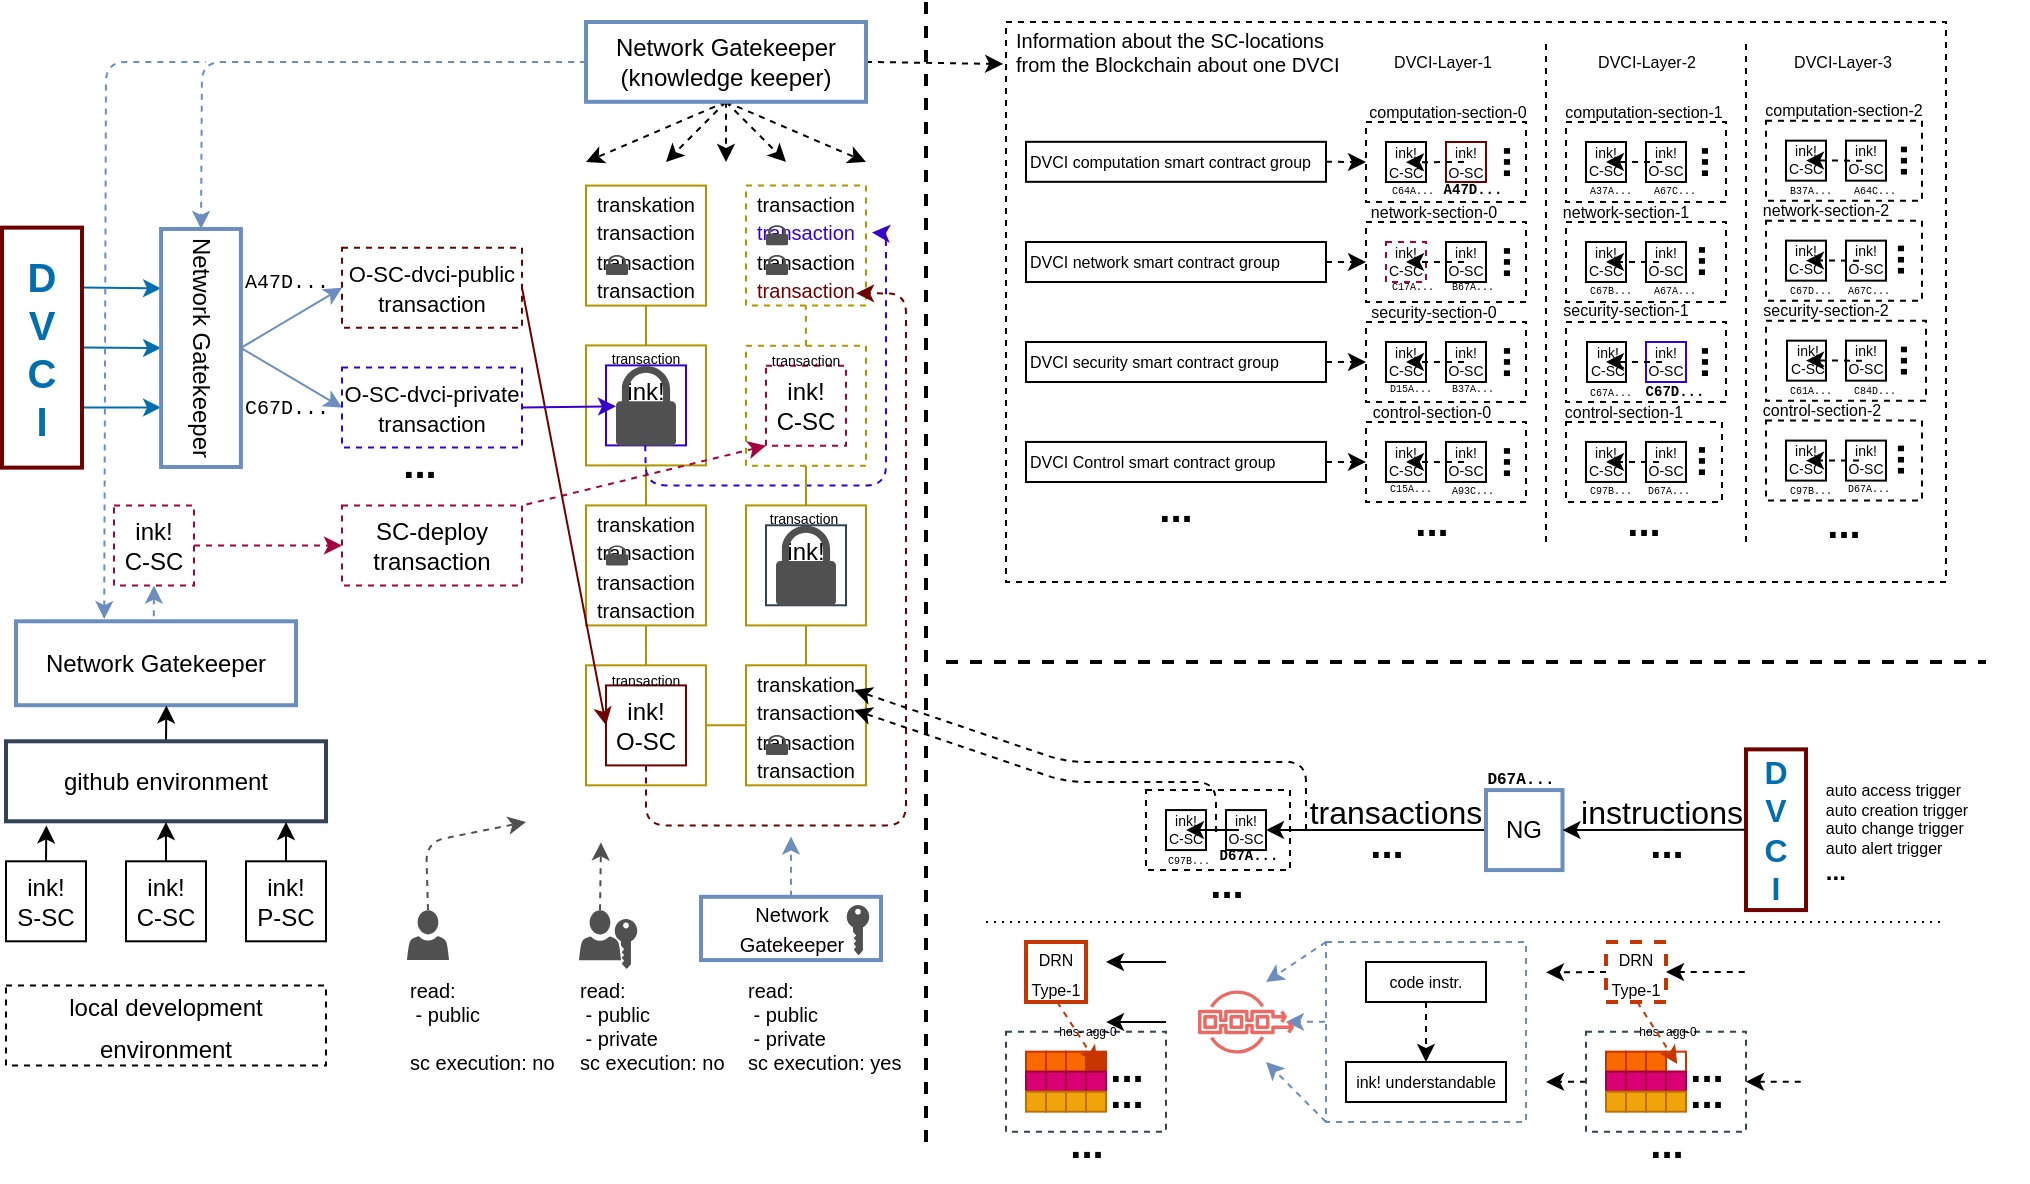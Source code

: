 <mxfile>
    <diagram id="hDaOF43_8ldCMEh-73CS" name="Page-1">
        <mxGraphModel dx="1577" dy="819" grid="1" gridSize="10" guides="0" tooltips="1" connect="1" arrows="1" fold="1" page="1" pageScale="1" pageWidth="1169" pageHeight="827" math="0" shadow="0">
            <root>
                <mxCell id="0"/>
                <mxCell id="1" parent="0"/>
                <mxCell id="750" style="edgeStyle=none;html=1;exitX=0;exitY=0;exitDx=0;exitDy=0;entryX=0.667;entryY=0.167;entryDx=0;entryDy=0;entryPerimeter=0;dashed=1;strokeColor=#6C8EBF;strokeWidth=1;fontSize=8;startArrow=none;startFill=0;endArrow=classic;endFill=1;" parent="1" source="727" target="749" edge="1">
                    <mxGeometry relative="1" as="geometry"/>
                </mxCell>
                <mxCell id="751" style="edgeStyle=none;html=1;exitX=0;exitY=1;exitDx=0;exitDy=0;entryX=0.667;entryY=0.833;entryDx=0;entryDy=0;entryPerimeter=0;dashed=1;strokeColor=#6C8EBF;strokeWidth=1;fontSize=8;startArrow=none;startFill=0;endArrow=classic;endFill=1;" parent="1" source="727" target="749" edge="1">
                    <mxGeometry relative="1" as="geometry"/>
                </mxCell>
                <mxCell id="752" style="edgeStyle=none;html=1;exitX=-0.005;exitY=0.443;exitDx=0;exitDy=0;entryX=0.833;entryY=0.5;entryDx=0;entryDy=0;entryPerimeter=0;dashed=1;strokeColor=#6C8EBF;strokeWidth=1;fontSize=8;startArrow=none;startFill=0;endArrow=classic;endFill=1;exitPerimeter=0;" parent="1" source="727" target="749" edge="1">
                    <mxGeometry relative="1" as="geometry"/>
                </mxCell>
                <mxCell id="727" value="" style="rounded=0;whiteSpace=wrap;html=1;strokeColor=#6C8EBF;fontSize=8;fillColor=none;dashed=1;" parent="1" vertex="1">
                    <mxGeometry x="770" y="520" width="100" height="90" as="geometry"/>
                </mxCell>
                <mxCell id="717" value="&lt;font style=&quot;&quot;&gt;&lt;font style=&quot;font-size: 20px;&quot;&gt;...&lt;/font&gt;&lt;br style=&quot;font-size: 14px;&quot;&gt;&lt;/font&gt;" style="text;html=1;align=center;verticalAlign=middle;resizable=0;points=[];autosize=1;strokeColor=none;fillColor=none;fontColor=default;rotation=0;fontStyle=1;fontSize=14;" parent="1" vertex="1">
                    <mxGeometry x="700.0" y="470.0" width="40" height="40" as="geometry"/>
                </mxCell>
                <mxCell id="722" style="edgeStyle=none;html=1;exitX=0;exitY=0.5;exitDx=0;exitDy=0;dashed=1;strokeColor=default;strokeWidth=1;fontSize=8;startArrow=none;startFill=0;endArrow=classic;endFill=1;" parent="1" source="699" edge="1">
                    <mxGeometry relative="1" as="geometry">
                        <mxPoint x="880" y="590" as="targetPoint"/>
                    </mxGeometry>
                </mxCell>
                <mxCell id="699" value="" style="rounded=0;whiteSpace=wrap;html=1;dashed=1;strokeColor=#314354;strokeWidth=1;fontSize=30;fontColor=default;fillColor=none;" parent="1" vertex="1">
                    <mxGeometry x="900" y="564.83" width="80" height="50" as="geometry"/>
                </mxCell>
                <mxCell id="640" style="edgeStyle=none;html=1;exitX=0;exitY=0.5;exitDx=0;exitDy=0;entryX=1;entryY=0.5;entryDx=0;entryDy=0;strokeColor=default;strokeWidth=1;fontSize=16;startArrow=none;startFill=0;endArrow=classic;endFill=1;" parent="1" source="631" target="634" edge="1">
                    <mxGeometry relative="1" as="geometry">
                        <mxPoint x="809.51" y="462.92" as="targetPoint"/>
                    </mxGeometry>
                </mxCell>
                <mxCell id="631" value="NG" style="rounded=0;whiteSpace=wrap;html=1;fillColor=none;strokeColor=#6C8EBF;strokeWidth=2;gradientColor=#7ea6e0;rotation=0;" parent="1" vertex="1">
                    <mxGeometry x="850" y="444.04" width="38.25" height="40" as="geometry"/>
                </mxCell>
                <mxCell id="178" value="" style="rounded=0;whiteSpace=wrap;html=1;dashed=1;strokeWidth=1;fontSize=8;fontColor=#A50040;fillColor=none;" parent="1" vertex="1">
                    <mxGeometry x="610" y="60" width="470" height="280" as="geometry"/>
                </mxCell>
                <mxCell id="608" value="&lt;font style=&quot;font-size: 8px;&quot;&gt;control-section-2&lt;/font&gt;" style="text;html=1;strokeColor=none;fillColor=none;align=center;verticalAlign=middle;whiteSpace=wrap;rounded=0;dashed=1;strokeWidth=1;fontSize=20;fontColor=default;" parent="1" vertex="1">
                    <mxGeometry x="967.5" y="233.89" width="100" height="30" as="geometry"/>
                </mxCell>
                <mxCell id="564" value="&lt;font style=&quot;font-size: 8px;&quot;&gt;control-section-1&lt;/font&gt;" style="text;html=1;strokeColor=none;fillColor=none;align=center;verticalAlign=middle;whiteSpace=wrap;rounded=0;dashed=1;strokeWidth=1;fontSize=20;fontColor=default;" parent="1" vertex="1">
                    <mxGeometry x="869" y="234.97" width="100" height="30" as="geometry"/>
                </mxCell>
                <mxCell id="102" value="" style="rounded=0;whiteSpace=wrap;html=1;strokeWidth=1;fontSize=7;fillColor=none;dashed=1;fontColor=default;" parent="1" vertex="1">
                    <mxGeometry x="790" y="210" width="80" height="40" as="geometry"/>
                </mxCell>
                <mxCell id="106" value="" style="rounded=0;whiteSpace=wrap;html=1;strokeWidth=1;fontSize=8;fillColor=none;dashed=1;fontColor=default;" parent="1" vertex="1">
                    <mxGeometry x="890" y="110" width="80" height="40" as="geometry"/>
                </mxCell>
                <mxCell id="94" value="" style="rounded=0;whiteSpace=wrap;html=1;strokeWidth=1;fontSize=8;fillColor=none;dashed=1;fontColor=default;" parent="1" vertex="1">
                    <mxGeometry x="790" y="110" width="80" height="40" as="geometry"/>
                </mxCell>
                <mxCell id="212" value="ink!&lt;br&gt;SC" style="rounded=0;whiteSpace=wrap;html=1;fillColor=none;fontColor=default;strokeColor=#314354;" parent="1" vertex="1">
                    <mxGeometry x="490" y="311.64" width="40" height="40" as="geometry"/>
                </mxCell>
                <mxCell id="213" value="" style="sketch=0;pointerEvents=1;shadow=0;dashed=0;html=1;strokeColor=none;fillColor=#505050;labelPosition=center;verticalLabelPosition=bottom;verticalAlign=top;outlineConnect=0;align=center;shape=mxgraph.office.security.lock_protected;strokeWidth=1;fontSize=16;fontColor=default;" parent="1" vertex="1">
                    <mxGeometry x="495" y="311.9" width="30" height="39.87" as="geometry"/>
                </mxCell>
                <mxCell id="211" value="ink!&lt;br&gt;SC" style="rounded=0;whiteSpace=wrap;html=1;fillColor=none;fontColor=default;strokeColor=#3700CC;" parent="1" vertex="1">
                    <mxGeometry x="410" y="231.7" width="40" height="40" as="geometry"/>
                </mxCell>
                <mxCell id="184" value="" style="sketch=0;pointerEvents=1;shadow=0;dashed=0;html=1;strokeColor=none;fillColor=#505050;labelPosition=center;verticalLabelPosition=bottom;verticalAlign=top;outlineConnect=0;align=center;shape=mxgraph.office.security.lock_protected;strokeWidth=1;fontSize=16;fontColor=default;" parent="1" vertex="1">
                    <mxGeometry x="415" y="231.96" width="30" height="39.87" as="geometry"/>
                </mxCell>
                <mxCell id="98" value="" style="rounded=0;whiteSpace=wrap;html=1;strokeWidth=1;fontSize=8;fillColor=none;dashed=1;fontColor=default;" parent="1" vertex="1">
                    <mxGeometry x="790" y="160" width="80" height="40" as="geometry"/>
                </mxCell>
                <mxCell id="114" value="" style="rounded=0;whiteSpace=wrap;html=1;strokeWidth=1;fontSize=8;fillColor=none;dashed=1;fontColor=default;" parent="1" vertex="1">
                    <mxGeometry x="890" y="210" width="80" height="40" as="geometry"/>
                </mxCell>
                <mxCell id="162" value="" style="rounded=0;whiteSpace=wrap;html=1;strokeWidth=1;fontSize=7;fillColor=none;dashed=1;fontColor=default;" parent="1" vertex="1">
                    <mxGeometry x="790" y="259.97" width="80" height="40" as="geometry"/>
                </mxCell>
                <mxCell id="183" value="&lt;font style=&quot;font-size: 12px;&quot;&gt;&lt;br&gt;&lt;/font&gt;" style="whiteSpace=wrap;html=1;aspect=fixed;strokeWidth=1;fillColor=none;fontColor=default;strokeColor=#B09500;" parent="1" vertex="1">
                    <mxGeometry x="400" y="221.7" width="60" height="60" as="geometry"/>
                </mxCell>
                <mxCell id="214" value="&lt;font style=&quot;font-size: 10px;&quot;&gt;transaction&lt;/font&gt;&lt;br style=&quot;font-size: 10px;&quot;&gt;&lt;font style=&quot;font-size: 10px;&quot;&gt;&lt;font color=&quot;#3700cc&quot;&gt;transaction&lt;br&gt;&lt;/font&gt;transaction&lt;/font&gt;&lt;br style=&quot;font-size: 10px;&quot;&gt;&lt;font color=&quot;#6f0000&quot; style=&quot;font-size: 10px;&quot;&gt;transaction&lt;/font&gt;" style="whiteSpace=wrap;html=1;aspect=fixed;strokeWidth=1;fillColor=none;fontColor=default;strokeColor=#B09500;dashed=1;" parent="1" vertex="1">
                    <mxGeometry x="480" y="141.79" width="60" height="60" as="geometry"/>
                </mxCell>
                <mxCell id="110" value="" style="rounded=0;whiteSpace=wrap;html=1;strokeWidth=1;fontSize=8;fillColor=none;dashed=1;fontColor=default;" parent="1" vertex="1">
                    <mxGeometry x="890" y="160" width="80" height="40" as="geometry"/>
                </mxCell>
                <mxCell id="180" style="edgeStyle=none;html=1;exitX=1;exitY=0.5;exitDx=0;exitDy=0;entryX=0;entryY=0.5;entryDx=0;entryDy=0;dashed=1;fontSize=8;fontColor=default;startArrow=none;startFill=0;endArrow=classic;endFill=1;fillColor=#d80073;strokeColor=#A50040;" parent="1" source="75" target="176" edge="1">
                    <mxGeometry relative="1" as="geometry"/>
                </mxCell>
                <mxCell id="181" style="edgeStyle=none;html=1;exitX=0.5;exitY=1;exitDx=0;exitDy=0;entryX=0.492;entryY=-0.005;entryDx=0;entryDy=0;dashed=1;fontSize=8;fontColor=default;startArrow=classic;startFill=1;endArrow=none;endFill=0;strokeColor=#6C8EBF;entryPerimeter=0;" parent="1" source="75" target="159" edge="1">
                    <mxGeometry relative="1" as="geometry"/>
                </mxCell>
                <mxCell id="75" value="ink!&lt;br&gt;C-SC" style="rounded=0;whiteSpace=wrap;html=1;fillColor=none;fontColor=default;strokeColor=#A50040;dashed=1;" parent="1" vertex="1">
                    <mxGeometry x="164" y="301.79" width="40" height="40" as="geometry"/>
                </mxCell>
                <mxCell id="165" style="edgeStyle=none;html=1;exitX=1;exitY=0.5;exitDx=0;exitDy=0;dashed=1;fontSize=8;startArrow=none;startFill=0;endArrow=classic;endFill=1;fontColor=default;entryX=0;entryY=0.5;entryDx=0;entryDy=0;" parent="1" source="80" target="94" edge="1">
                    <mxGeometry relative="1" as="geometry">
                        <mxPoint x="790" y="130" as="targetPoint"/>
                    </mxGeometry>
                </mxCell>
                <mxCell id="80" value="DVCI computation smart contract group" style="rounded=0;whiteSpace=wrap;html=1;strokeWidth=1;fontSize=8;fillColor=none;align=left;" parent="1" vertex="1">
                    <mxGeometry x="620" y="119.91" width="150" height="20" as="geometry"/>
                </mxCell>
                <mxCell id="167" style="edgeStyle=none;html=1;exitX=1;exitY=0.5;exitDx=0;exitDy=0;entryX=0;entryY=0.5;entryDx=0;entryDy=0;dashed=1;fontSize=8;startArrow=none;startFill=0;endArrow=classic;endFill=1;fontColor=default;" parent="1" source="81" target="102" edge="1">
                    <mxGeometry relative="1" as="geometry"/>
                </mxCell>
                <mxCell id="81" value="DVCI security smart contract group" style="rounded=0;whiteSpace=wrap;html=1;strokeWidth=1;fontSize=8;fillColor=none;align=left;" parent="1" vertex="1">
                    <mxGeometry x="620" y="220" width="150" height="20" as="geometry"/>
                </mxCell>
                <mxCell id="166" style="edgeStyle=none;html=1;exitX=1;exitY=0.5;exitDx=0;exitDy=0;entryX=0;entryY=0.5;entryDx=0;entryDy=0;dashed=1;fontSize=8;startArrow=none;startFill=0;endArrow=classic;endFill=1;fontColor=default;" parent="1" source="82" target="98" edge="1">
                    <mxGeometry relative="1" as="geometry"/>
                </mxCell>
                <mxCell id="82" value="DVCI network smart contract group" style="rounded=0;whiteSpace=wrap;html=1;strokeWidth=1;fontSize=8;fillColor=none;align=left;" parent="1" vertex="1">
                    <mxGeometry x="620" y="170" width="150" height="20" as="geometry"/>
                </mxCell>
                <mxCell id="169" style="edgeStyle=none;html=1;exitX=1;exitY=0.5;exitDx=0;exitDy=0;entryX=0;entryY=0.5;entryDx=0;entryDy=0;dashed=1;fontSize=8;startArrow=none;startFill=0;endArrow=classic;endFill=1;fontColor=default;" parent="1" source="84" target="162" edge="1">
                    <mxGeometry relative="1" as="geometry"/>
                </mxCell>
                <mxCell id="84" value="DVCI Control smart contract group" style="rounded=0;whiteSpace=wrap;html=1;strokeWidth=1;fontSize=8;fillColor=none;align=left;" parent="1" vertex="1">
                    <mxGeometry x="620" y="269.97" width="150" height="20.03" as="geometry"/>
                </mxCell>
                <mxCell id="91" value="&lt;font style=&quot;font-size: 7px;&quot;&gt;ink!&lt;br style=&quot;&quot;&gt;C-SC&lt;/font&gt;" style="rounded=0;whiteSpace=wrap;html=1;fillColor=none;fontSize=8;fontColor=default;" parent="1" vertex="1">
                    <mxGeometry x="800" y="120" width="20" height="20" as="geometry"/>
                </mxCell>
                <mxCell id="93" value="&lt;font style=&quot;font-size: 7px;&quot;&gt;ink!&lt;br style=&quot;&quot;&gt;O-SC&lt;/font&gt;" style="rounded=0;whiteSpace=wrap;html=1;fillColor=none;fontSize=8;fontColor=default;strokeColor=#6F0000;" parent="1" vertex="1">
                    <mxGeometry x="830" y="120" width="20" height="20" as="geometry"/>
                </mxCell>
                <mxCell id="568" style="edgeStyle=none;html=1;exitX=0.5;exitY=0;exitDx=0;exitDy=0;entryX=0.5;entryY=0.506;entryDx=0;entryDy=0;entryPerimeter=0;dashed=1;strokeColor=default;strokeWidth=1;fontSize=5;startArrow=none;startFill=0;endArrow=classic;endFill=1;" parent="1" source="95" target="91" edge="1">
                    <mxGeometry relative="1" as="geometry"/>
                </mxCell>
                <mxCell id="95" value="&lt;font size=&quot;1&quot; style=&quot;&quot;&gt;&lt;b style=&quot;font-size: 20px;&quot;&gt;...&lt;/b&gt;&lt;/font&gt;" style="text;html=1;strokeColor=none;fillColor=none;align=center;verticalAlign=middle;whiteSpace=wrap;rounded=0;dashed=1;strokeWidth=1;fontSize=8;rotation=-90;fontColor=default;" parent="1" vertex="1">
                    <mxGeometry x="839" y="115.0" width="30" height="30" as="geometry"/>
                </mxCell>
                <mxCell id="96" value="ink!&lt;br style=&quot;font-size: 7px;&quot;&gt;C-SC" style="rounded=0;whiteSpace=wrap;html=1;fillColor=none;fontSize=7;fontColor=default;strokeColor=#A50040;dashed=1;" parent="1" vertex="1">
                    <mxGeometry x="800" y="170" width="20" height="20" as="geometry"/>
                </mxCell>
                <mxCell id="97" value="ink!&lt;br style=&quot;font-size: 7px;&quot;&gt;O-SC" style="rounded=0;whiteSpace=wrap;html=1;fillColor=none;fontSize=7;fontColor=default;" parent="1" vertex="1">
                    <mxGeometry x="830" y="170" width="20" height="20" as="geometry"/>
                </mxCell>
                <mxCell id="100" value="ink!&lt;br style=&quot;font-size: 7px;&quot;&gt;C-SC" style="rounded=0;whiteSpace=wrap;html=1;fillColor=none;fontSize=7;fontColor=default;" parent="1" vertex="1">
                    <mxGeometry x="800" y="220" width="20" height="20" as="geometry"/>
                </mxCell>
                <mxCell id="101" value="ink!&lt;br style=&quot;font-size: 7px;&quot;&gt;O-SC" style="rounded=0;whiteSpace=wrap;html=1;fillColor=none;fontSize=7;fontColor=default;" parent="1" vertex="1">
                    <mxGeometry x="830" y="220" width="20" height="20" as="geometry"/>
                </mxCell>
                <mxCell id="104" value="ink!&lt;br style=&quot;font-size: 7px;&quot;&gt;C-SC" style="rounded=0;whiteSpace=wrap;html=1;fillColor=none;fontSize=7;fontColor=default;" parent="1" vertex="1">
                    <mxGeometry x="900" y="120" width="20" height="20" as="geometry"/>
                </mxCell>
                <mxCell id="105" value="ink!&lt;br style=&quot;font-size: 7px;&quot;&gt;O-SC" style="rounded=0;whiteSpace=wrap;html=1;fillColor=none;fontSize=7;fontColor=default;" parent="1" vertex="1">
                    <mxGeometry x="930" y="120" width="20" height="20" as="geometry"/>
                </mxCell>
                <mxCell id="572" style="edgeStyle=none;html=1;exitX=0.5;exitY=0;exitDx=0;exitDy=0;entryX=0.5;entryY=0.497;entryDx=0;entryDy=0;entryPerimeter=0;dashed=1;strokeColor=default;strokeWidth=1;fontSize=5;startArrow=none;startFill=0;endArrow=classic;endFill=1;" parent="1" source="107" target="104" edge="1">
                    <mxGeometry relative="1" as="geometry"/>
                </mxCell>
                <mxCell id="107" value="&lt;font size=&quot;1&quot; style=&quot;&quot;&gt;&lt;b style=&quot;font-size: 20px;&quot;&gt;...&lt;/b&gt;&lt;/font&gt;" style="text;html=1;strokeColor=none;fillColor=none;align=center;verticalAlign=middle;whiteSpace=wrap;rounded=0;dashed=1;strokeWidth=1;fontSize=8;rotation=-90;fontColor=default;" parent="1" vertex="1">
                    <mxGeometry x="938" y="115.0" width="30" height="30" as="geometry"/>
                </mxCell>
                <mxCell id="108" value="ink!&lt;br style=&quot;font-size: 7px;&quot;&gt;C-SC" style="rounded=0;whiteSpace=wrap;html=1;fillColor=none;fontSize=7;fontColor=default;" parent="1" vertex="1">
                    <mxGeometry x="900" y="170" width="20" height="20" as="geometry"/>
                </mxCell>
                <mxCell id="109" value="ink!&lt;br style=&quot;font-size: 7px;&quot;&gt;O-SC" style="rounded=0;whiteSpace=wrap;html=1;fillColor=none;fontSize=7;fontColor=default;strokeColor=default;" parent="1" vertex="1">
                    <mxGeometry x="930" y="170" width="20" height="20" as="geometry"/>
                </mxCell>
                <mxCell id="573" style="edgeStyle=none;html=1;exitX=0.5;exitY=0;exitDx=0;exitDy=0;entryX=0.5;entryY=0.497;entryDx=0;entryDy=0;entryPerimeter=0;dashed=1;strokeColor=default;strokeWidth=1;fontSize=5;startArrow=none;startFill=0;endArrow=classic;endFill=1;" parent="1" source="111" target="108" edge="1">
                    <mxGeometry relative="1" as="geometry"/>
                </mxCell>
                <mxCell id="111" value="&lt;font size=&quot;1&quot; style=&quot;&quot;&gt;&lt;b style=&quot;font-size: 20px;&quot;&gt;...&lt;/b&gt;&lt;/font&gt;" style="text;html=1;strokeColor=none;fillColor=none;align=center;verticalAlign=middle;whiteSpace=wrap;rounded=0;dashed=1;strokeWidth=1;fontSize=8;rotation=-90;fontColor=default;" parent="1" vertex="1">
                    <mxGeometry x="936.5" y="165" width="30" height="30" as="geometry"/>
                </mxCell>
                <mxCell id="112" value="ink!&lt;br style=&quot;font-size: 7px;&quot;&gt;C-SC" style="rounded=0;whiteSpace=wrap;html=1;fillColor=none;fontSize=7;fontColor=default;strokeColor=default;" parent="1" vertex="1">
                    <mxGeometry x="900.5" y="220" width="19.5" height="20" as="geometry"/>
                </mxCell>
                <mxCell id="113" value="ink!&lt;br style=&quot;font-size: 7px;&quot;&gt;O-SC" style="rounded=0;whiteSpace=wrap;html=1;fillColor=none;fontSize=7;fontColor=default;strokeColor=#3700CC;" parent="1" vertex="1">
                    <mxGeometry x="930" y="220" width="20" height="20" as="geometry"/>
                </mxCell>
                <mxCell id="574" style="edgeStyle=none;html=1;exitX=0.5;exitY=0;exitDx=0;exitDy=0;entryX=0.487;entryY=0.497;entryDx=0;entryDy=0;entryPerimeter=0;dashed=1;strokeColor=default;strokeWidth=1;fontSize=5;startArrow=none;startFill=0;endArrow=classic;endFill=1;" parent="1" source="115" target="112" edge="1">
                    <mxGeometry relative="1" as="geometry"/>
                </mxCell>
                <mxCell id="115" value="&lt;font size=&quot;1&quot; style=&quot;&quot;&gt;&lt;b style=&quot;font-size: 20px;&quot;&gt;...&lt;/b&gt;&lt;/font&gt;" style="text;html=1;strokeColor=none;fillColor=none;align=center;verticalAlign=middle;whiteSpace=wrap;rounded=0;dashed=1;strokeWidth=1;fontSize=8;rotation=-90;fontColor=default;" parent="1" vertex="1">
                    <mxGeometry x="938" y="215" width="30" height="30" as="geometry"/>
                </mxCell>
                <mxCell id="116" value="&lt;font size=&quot;1&quot; style=&quot;&quot;&gt;&lt;b style=&quot;font-size: 20px;&quot;&gt;...&lt;/b&gt;&lt;/font&gt;" style="text;html=1;strokeColor=none;fillColor=none;align=center;verticalAlign=middle;whiteSpace=wrap;rounded=0;dashed=1;strokeWidth=1;fontSize=8;rotation=0;fontColor=default;" parent="1" vertex="1">
                    <mxGeometry x="808" y="294.3" width="30" height="30" as="geometry"/>
                </mxCell>
                <mxCell id="119" value="&lt;font style=&quot;font-size: 8px;&quot;&gt;security-section-1&lt;/font&gt;" style="text;html=1;strokeColor=none;fillColor=none;align=center;verticalAlign=middle;whiteSpace=wrap;rounded=0;dashed=1;strokeWidth=1;fontSize=20;fontColor=default;" parent="1" vertex="1">
                    <mxGeometry x="885" y="192.9" width="70" height="12.81" as="geometry"/>
                </mxCell>
                <mxCell id="120" value="&lt;font style=&quot;font-size: 8px;&quot;&gt;security-section-0&lt;/font&gt;" style="text;html=1;strokeColor=none;fillColor=none;align=center;verticalAlign=middle;whiteSpace=wrap;rounded=0;dashed=1;strokeWidth=1;fontSize=20;fontColor=default;" parent="1" vertex="1">
                    <mxGeometry x="784" y="185" width="80" height="30" as="geometry"/>
                </mxCell>
                <mxCell id="121" value="&lt;font style=&quot;font-size: 8px;&quot;&gt;computation-section-0&lt;/font&gt;" style="text;html=1;strokeColor=none;fillColor=none;align=center;verticalAlign=middle;whiteSpace=wrap;rounded=0;dashed=1;strokeWidth=1;fontSize=20;fontColor=default;" parent="1" vertex="1">
                    <mxGeometry x="780.5" y="85.0" width="100" height="30" as="geometry"/>
                </mxCell>
                <mxCell id="122" value="&lt;font style=&quot;font-size: 8px;&quot;&gt;computation-section-1&lt;/font&gt;" style="text;html=1;strokeColor=none;fillColor=none;align=center;verticalAlign=middle;whiteSpace=wrap;rounded=0;dashed=1;strokeWidth=1;fontSize=20;fontColor=default;" parent="1" vertex="1">
                    <mxGeometry x="879" y="84.95" width="100" height="30" as="geometry"/>
                </mxCell>
                <mxCell id="123" value="&lt;font style=&quot;font-size: 8px;&quot;&gt;network-section-0&lt;/font&gt;" style="text;html=1;strokeColor=none;fillColor=none;align=center;verticalAlign=middle;whiteSpace=wrap;rounded=0;dashed=1;strokeWidth=1;fontSize=20;" parent="1" vertex="1">
                    <mxGeometry x="774" y="141.29" width="100" height="17.35" as="geometry"/>
                </mxCell>
                <mxCell id="124" value="&lt;font style=&quot;font-size: 8px;&quot;&gt;network-section-1&lt;/font&gt;" style="text;html=1;strokeColor=none;fillColor=none;align=center;verticalAlign=middle;whiteSpace=wrap;rounded=0;dashed=1;strokeWidth=1;fontSize=20;fontColor=default;" parent="1" vertex="1">
                    <mxGeometry x="870" y="134.96" width="100" height="30" as="geometry"/>
                </mxCell>
                <mxCell id="156" value="" style="sketch=0;pointerEvents=1;shadow=0;dashed=0;html=1;strokeColor=none;fillColor=#505050;labelPosition=center;verticalLabelPosition=bottom;verticalAlign=top;outlineConnect=0;align=center;shape=mxgraph.office.security.lock_protected;strokeWidth=1;fontSize=16;fontColor=default;" parent="1" vertex="1">
                    <mxGeometry x="490" y="161.61" width="11" height="10" as="geometry"/>
                </mxCell>
                <mxCell id="157" value="" style="sketch=0;pointerEvents=1;shadow=0;dashed=0;html=1;strokeColor=none;fillColor=#505050;labelPosition=center;verticalLabelPosition=bottom;verticalAlign=top;outlineConnect=0;align=center;shape=mxgraph.office.security.lock_protected;strokeWidth=1;fontSize=16;fontColor=default;" parent="1" vertex="1">
                    <mxGeometry x="490" y="176.52" width="11" height="10" as="geometry"/>
                </mxCell>
                <mxCell id="218" style="edgeStyle=none;html=1;exitX=1;exitY=0.25;exitDx=0;exitDy=0;entryX=0.25;entryY=1;entryDx=0;entryDy=0;strokeColor=#006EAF;fontSize=8;fontColor=#6F0000;startArrow=none;startFill=0;endArrow=classic;endFill=1;fillColor=#a20025;" parent="1" source="158" target="206" edge="1">
                    <mxGeometry relative="1" as="geometry"/>
                </mxCell>
                <mxCell id="219" style="edgeStyle=none;html=1;exitX=1;exitY=0.5;exitDx=0;exitDy=0;entryX=0.5;entryY=1;entryDx=0;entryDy=0;strokeColor=#006EAF;fontSize=8;fontColor=#6F0000;startArrow=none;startFill=0;endArrow=classic;endFill=1;fillColor=#a20025;" parent="1" source="158" target="206" edge="1">
                    <mxGeometry relative="1" as="geometry"/>
                </mxCell>
                <mxCell id="220" style="edgeStyle=none;html=1;exitX=1;exitY=0.75;exitDx=0;exitDy=0;entryX=0.75;entryY=1;entryDx=0;entryDy=0;strokeColor=#006EAF;fontSize=8;fontColor=#6F0000;startArrow=none;startFill=0;endArrow=classic;endFill=1;fillColor=#a20025;" parent="1" source="158" target="206" edge="1">
                    <mxGeometry relative="1" as="geometry"/>
                </mxCell>
                <mxCell id="158" value="&lt;font color=&quot;#006eaf&quot; style=&quot;font-size: 20px;&quot;&gt;&lt;b style=&quot;&quot;&gt;D&lt;br&gt;V&lt;br&gt;C&lt;br&gt;I&lt;/b&gt;&lt;/font&gt;" style="rounded=0;whiteSpace=wrap;html=1;strokeColor=#6F0000;strokeWidth=2;fontSize=10;fontColor=#ffffff;fillColor=none;" parent="1" vertex="1">
                    <mxGeometry x="108" y="162.81" width="40" height="120" as="geometry"/>
                </mxCell>
                <mxCell id="551" style="edgeStyle=none;html=1;exitX=0.315;exitY=-0.026;exitDx=0;exitDy=0;dashed=1;strokeColor=#6C8EBF;fontSize=11;startArrow=classic;startFill=1;endArrow=none;endFill=0;exitPerimeter=0;" parent="1" source="159" edge="1">
                    <mxGeometry relative="1" as="geometry">
                        <mxPoint x="210" y="80" as="targetPoint"/>
                        <Array as="points">
                            <mxPoint x="160" y="80"/>
                        </Array>
                    </mxGeometry>
                </mxCell>
                <mxCell id="159" value="Network Gatekeeper" style="rounded=0;whiteSpace=wrap;html=1;fillColor=none;strokeColor=#6c8ebf;strokeWidth=2;gradientColor=#7ea6e0;" parent="1" vertex="1">
                    <mxGeometry x="115" y="359.65" width="140" height="41.96" as="geometry"/>
                </mxCell>
                <mxCell id="160" value="ink!&lt;br style=&quot;font-size: 7px;&quot;&gt;C-SC" style="rounded=0;whiteSpace=wrap;html=1;fillColor=none;fontSize=7;fontColor=default;strokeColor=default;" parent="1" vertex="1">
                    <mxGeometry x="800" y="269.97" width="20" height="20" as="geometry"/>
                </mxCell>
                <mxCell id="161" value="ink!&lt;br style=&quot;font-size: 7px;&quot;&gt;O-SC" style="rounded=0;whiteSpace=wrap;html=1;fillColor=none;fontSize=7;fontColor=default;strokeColor=default;" parent="1" vertex="1">
                    <mxGeometry x="830" y="269.97" width="20" height="20" as="geometry"/>
                </mxCell>
                <mxCell id="176" value="SC-deploy transaction" style="rounded=0;whiteSpace=wrap;html=1;fillColor=none;fontColor=default;strokeColor=#A50040;dashed=1;" parent="1" vertex="1">
                    <mxGeometry x="278" y="301.79" width="90" height="40" as="geometry"/>
                </mxCell>
                <mxCell id="179" value="&lt;font style=&quot;font-size: 10px;&quot;&gt;Information about the SC-locations from the Blockchain about one DVCI&lt;/font&gt;" style="text;html=1;strokeColor=none;fillColor=none;align=left;verticalAlign=middle;whiteSpace=wrap;rounded=0;dashed=1;strokeWidth=1;fontSize=8;fontColor=default;" parent="1" vertex="1">
                    <mxGeometry x="612.5" y="60.0" width="165" height="30" as="geometry"/>
                </mxCell>
                <mxCell id="199" style="edgeStyle=none;html=1;exitX=0.5;exitY=1;exitDx=0;exitDy=0;entryX=0.5;entryY=0;entryDx=0;entryDy=0;strokeColor=#B09500;fontSize=8;fontColor=default;startArrow=none;startFill=0;endArrow=none;endFill=0;" parent="1" source="182" target="183" edge="1">
                    <mxGeometry relative="1" as="geometry"/>
                </mxCell>
                <mxCell id="182" value="&lt;font style=&quot;font-size: 10px;&quot;&gt;&lt;font style=&quot;font-size: 10px;&quot;&gt;transkation&lt;br&gt;&lt;/font&gt;transaction&lt;br&gt;transaction&lt;br&gt;transaction&lt;br&gt;&lt;/font&gt;" style="whiteSpace=wrap;html=1;aspect=fixed;strokeWidth=1;fillColor=none;fontColor=default;strokeColor=#B09500;" parent="1" vertex="1">
                    <mxGeometry x="400" y="141.79" width="60" height="60" as="geometry"/>
                </mxCell>
                <mxCell id="200" style="edgeStyle=none;html=1;exitX=0.5;exitY=1;exitDx=0;exitDy=0;entryX=0.5;entryY=0;entryDx=0;entryDy=0;strokeColor=#B09500;fontSize=8;fontColor=default;startArrow=none;startFill=0;endArrow=none;endFill=0;" parent="1" source="183" target="185" edge="1">
                    <mxGeometry relative="1" as="geometry"/>
                </mxCell>
                <mxCell id="222" style="edgeStyle=none;html=1;entryX=1.05;entryY=0.391;entryDx=0;entryDy=0;entryPerimeter=0;dashed=1;strokeColor=#3700CC;fontSize=8;fontColor=#6F0000;startArrow=none;startFill=0;endArrow=classic;endFill=1;fillColor=#6a00ff;exitX=0.487;exitY=0.996;exitDx=0;exitDy=0;exitPerimeter=0;" parent="1" source="184" target="214" edge="1">
                    <mxGeometry relative="1" as="geometry">
                        <Array as="points">
                            <mxPoint x="430" y="291.7"/>
                            <mxPoint x="550" y="291.7"/>
                            <mxPoint x="550" y="165.7"/>
                        </Array>
                    </mxGeometry>
                </mxCell>
                <mxCell id="201" style="edgeStyle=none;html=1;exitX=0.5;exitY=1;exitDx=0;exitDy=0;entryX=0.5;entryY=0;entryDx=0;entryDy=0;strokeColor=#B09500;fontSize=8;fontColor=default;startArrow=none;startFill=0;endArrow=none;endFill=0;" parent="1" source="185" target="186" edge="1">
                    <mxGeometry relative="1" as="geometry"/>
                </mxCell>
                <mxCell id="185" value="&lt;font style=&quot;font-size: 12px;&quot;&gt;&lt;font style=&quot;font-size: 10px;&quot;&gt;transkation&lt;br&gt;&lt;/font&gt;&lt;span style=&quot;font-size: 10px;&quot;&gt;transaction&lt;/span&gt;&lt;br style=&quot;font-size: 10px;&quot;&gt;&lt;span style=&quot;font-size: 10px;&quot;&gt;transaction&lt;/span&gt;&lt;br style=&quot;font-size: 10px;&quot;&gt;&lt;span style=&quot;font-size: 10px;&quot;&gt;transaction&lt;/span&gt;&lt;br&gt;&lt;/font&gt;" style="whiteSpace=wrap;html=1;aspect=fixed;strokeWidth=1;fillColor=none;fontColor=default;strokeColor=#B09500;" parent="1" vertex="1">
                    <mxGeometry x="400" y="301.7" width="60" height="60" as="geometry"/>
                </mxCell>
                <mxCell id="202" style="edgeStyle=none;html=1;exitX=1;exitY=0.5;exitDx=0;exitDy=0;entryX=0;entryY=0.5;entryDx=0;entryDy=0;strokeColor=#B09500;fontSize=8;fontColor=default;startArrow=none;startFill=0;endArrow=none;endFill=0;" parent="1" source="186" target="190" edge="1">
                    <mxGeometry relative="1" as="geometry"/>
                </mxCell>
                <mxCell id="186" value="&lt;font style=&quot;font-size: 12px;&quot;&gt;&lt;br&gt;&lt;/font&gt;" style="whiteSpace=wrap;html=1;aspect=fixed;strokeWidth=1;fillColor=none;fontColor=default;strokeColor=#B09500;" parent="1" vertex="1">
                    <mxGeometry x="400" y="381.66" width="60" height="60" as="geometry"/>
                </mxCell>
                <mxCell id="204" style="edgeStyle=none;html=1;exitX=0.5;exitY=0;exitDx=0;exitDy=0;entryX=0.5;entryY=1;entryDx=0;entryDy=0;strokeColor=#B09500;fontSize=8;fontColor=default;startArrow=none;startFill=0;endArrow=none;endFill=0;" parent="1" source="188" target="191" edge="1">
                    <mxGeometry relative="1" as="geometry"/>
                </mxCell>
                <mxCell id="188" value="&lt;font style=&quot;font-size: 12px;&quot;&gt;&lt;br&gt;&lt;/font&gt;" style="whiteSpace=wrap;html=1;aspect=fixed;strokeWidth=1;fillColor=none;fontColor=default;strokeColor=#B09500;" parent="1" vertex="1">
                    <mxGeometry x="480" y="301.7" width="60" height="60" as="geometry"/>
                </mxCell>
                <mxCell id="203" style="edgeStyle=none;html=1;exitX=0.5;exitY=0;exitDx=0;exitDy=0;entryX=0.5;entryY=1;entryDx=0;entryDy=0;strokeColor=#B09500;fontSize=8;fontColor=default;startArrow=none;startFill=0;endArrow=none;endFill=0;" parent="1" source="190" target="188" edge="1">
                    <mxGeometry relative="1" as="geometry"/>
                </mxCell>
                <mxCell id="190" value="&lt;font style=&quot;font-size: 12px;&quot;&gt;&lt;font style=&quot;font-size: 10px;&quot;&gt;transkation&lt;br&gt;&lt;/font&gt;&lt;span style=&quot;font-size: 10px;&quot;&gt;transaction&lt;/span&gt;&lt;br style=&quot;font-size: 10px;&quot;&gt;&lt;span style=&quot;font-size: 10px;&quot;&gt;transaction&lt;/span&gt;&lt;br style=&quot;font-size: 10px;&quot;&gt;&lt;span style=&quot;font-size: 10px;&quot;&gt;transaction&lt;/span&gt;&lt;br&gt;&lt;/font&gt;" style="whiteSpace=wrap;html=1;aspect=fixed;strokeWidth=1;fillColor=none;fontColor=default;strokeColor=#B09500;" parent="1" vertex="1">
                    <mxGeometry x="480" y="381.65" width="60" height="60" as="geometry"/>
                </mxCell>
                <mxCell id="205" style="edgeStyle=none;html=1;exitX=0.5;exitY=0;exitDx=0;exitDy=0;strokeColor=#B09500;fontSize=8;fontColor=default;startArrow=none;startFill=0;endArrow=none;endFill=0;dashed=1;" parent="1" source="191" edge="1">
                    <mxGeometry relative="1" as="geometry">
                        <mxPoint x="509.889" y="201.7" as="targetPoint"/>
                    </mxGeometry>
                </mxCell>
                <mxCell id="191" value="" style="whiteSpace=wrap;html=1;aspect=fixed;strokeWidth=1;fillColor=none;fontColor=#000000;strokeColor=#B09500;dashed=1;" parent="1" vertex="1">
                    <mxGeometry x="480" y="221.83" width="60" height="60" as="geometry"/>
                </mxCell>
                <mxCell id="198" style="edgeStyle=none;html=1;exitX=0;exitY=1;exitDx=0;exitDy=0;entryX=1;entryY=0;entryDx=0;entryDy=0;dashed=1;strokeColor=#A50040;fontSize=8;fontColor=default;startArrow=classic;startFill=1;endArrow=none;endFill=0;fillColor=#d80073;" parent="1" source="195" target="176" edge="1">
                    <mxGeometry relative="1" as="geometry"/>
                </mxCell>
                <mxCell id="195" value="ink!&lt;br&gt;C-SC" style="rounded=0;whiteSpace=wrap;html=1;fillColor=none;fontColor=default;strokeColor=#A50040;dashed=1;" parent="1" vertex="1">
                    <mxGeometry x="490" y="231.83" width="40" height="40" as="geometry"/>
                </mxCell>
                <mxCell id="208" style="edgeStyle=none;html=1;exitX=0.5;exitY=0;exitDx=0;exitDy=0;entryX=0;entryY=0.5;entryDx=0;entryDy=0;strokeColor=#6C8EBF;fontSize=8;fontColor=default;startArrow=none;startFill=0;endArrow=classic;endFill=1;" parent="1" source="206" target="207" edge="1">
                    <mxGeometry relative="1" as="geometry"/>
                </mxCell>
                <mxCell id="217" style="edgeStyle=none;html=1;exitX=0.5;exitY=0;exitDx=0;exitDy=0;entryX=0;entryY=0.5;entryDx=0;entryDy=0;strokeColor=#6C8EBF;fontSize=8;fontColor=#6F0000;startArrow=none;startFill=0;endArrow=classic;endFill=1;" parent="1" source="206" target="216" edge="1">
                    <mxGeometry relative="1" as="geometry"/>
                </mxCell>
                <mxCell id="206" value="Network Gatekeeper" style="rounded=0;whiteSpace=wrap;html=1;fillColor=none;strokeColor=#6c8ebf;strokeWidth=2;gradientColor=#7ea6e0;rotation=90;" parent="1" vertex="1">
                    <mxGeometry x="148" y="203.03" width="119" height="39.91" as="geometry"/>
                </mxCell>
                <mxCell id="209" style="edgeStyle=none;html=1;exitX=1;exitY=0.5;exitDx=0;exitDy=0;entryX=0;entryY=0.5;entryDx=0;entryDy=0;strokeColor=#6F0000;fontSize=8;fontColor=default;startArrow=none;startFill=0;endArrow=classic;endFill=1;fillColor=#a20025;" parent="1" source="207" target="210" edge="1">
                    <mxGeometry relative="1" as="geometry"/>
                </mxCell>
                <mxCell id="207" value="&lt;font style=&quot;font-size: 11px;&quot;&gt;O-SC-dvci-public transaction&lt;/font&gt;" style="rounded=0;whiteSpace=wrap;html=1;fillColor=none;fontColor=default;strokeColor=#6F0000;dashed=1;" parent="1" vertex="1">
                    <mxGeometry x="278" y="172.9" width="90" height="40" as="geometry"/>
                </mxCell>
                <mxCell id="215" style="edgeStyle=none;html=1;exitX=0.5;exitY=1;exitDx=0;exitDy=0;strokeColor=#6F0000;fontSize=8;fontColor=#6F0000;startArrow=none;startFill=0;endArrow=classic;endFill=1;entryX=0.917;entryY=0.898;entryDx=0;entryDy=0;entryPerimeter=0;fillColor=#a20025;dashed=1;" parent="1" source="210" target="214" edge="1">
                    <mxGeometry relative="1" as="geometry">
                        <mxPoint x="550" y="191.7" as="targetPoint"/>
                        <Array as="points">
                            <mxPoint x="430" y="461.7"/>
                            <mxPoint x="560" y="461.7"/>
                            <mxPoint x="560" y="195.7"/>
                        </Array>
                    </mxGeometry>
                </mxCell>
                <mxCell id="210" value="ink!&lt;br&gt;O-SC" style="rounded=0;whiteSpace=wrap;html=1;fillColor=none;fontColor=default;strokeColor=#6F0000;" parent="1" vertex="1">
                    <mxGeometry x="410" y="391.7" width="40" height="40" as="geometry"/>
                </mxCell>
                <mxCell id="221" style="edgeStyle=none;html=1;exitX=1;exitY=0.5;exitDx=0;exitDy=0;strokeColor=#3700CC;fontSize=8;fontColor=#6F0000;startArrow=none;startFill=0;endArrow=classic;endFill=1;fillColor=#6a00ff;" parent="1" source="216" target="184" edge="1">
                    <mxGeometry relative="1" as="geometry"/>
                </mxCell>
                <mxCell id="216" value="&lt;font style=&quot;font-size: 11px;&quot;&gt;O-SC-dvci-private transaction&lt;/font&gt;" style="rounded=0;whiteSpace=wrap;html=1;fillColor=none;fontColor=default;strokeColor=#3700CC;dashed=1;" parent="1" vertex="1">
                    <mxGeometry x="278" y="232.81" width="90" height="40" as="geometry"/>
                </mxCell>
                <mxCell id="223" value="" style="sketch=0;pointerEvents=1;shadow=0;dashed=0;html=1;strokeColor=none;fillColor=#505050;labelPosition=center;verticalLabelPosition=bottom;verticalAlign=top;outlineConnect=0;align=center;shape=mxgraph.office.security.lock_protected;strokeWidth=1;fontSize=16;fontColor=default;" parent="1" vertex="1">
                    <mxGeometry x="410" y="176.52" width="11" height="10" as="geometry"/>
                </mxCell>
                <mxCell id="224" value="" style="sketch=0;pointerEvents=1;shadow=0;dashed=0;html=1;strokeColor=none;fillColor=#505050;labelPosition=center;verticalLabelPosition=bottom;verticalAlign=top;outlineConnect=0;align=center;shape=mxgraph.office.security.lock_protected;strokeWidth=1;fontSize=16;fontColor=default;" parent="1" vertex="1">
                    <mxGeometry x="410" y="321.7" width="11" height="10" as="geometry"/>
                </mxCell>
                <mxCell id="225" value="" style="sketch=0;pointerEvents=1;shadow=0;dashed=0;html=1;strokeColor=none;fillColor=#505050;labelPosition=center;verticalLabelPosition=bottom;verticalAlign=top;outlineConnect=0;align=center;shape=mxgraph.office.security.lock_protected;strokeWidth=1;fontSize=16;fontColor=default;" parent="1" vertex="1">
                    <mxGeometry x="490" y="416.52" width="11" height="10" as="geometry"/>
                </mxCell>
                <mxCell id="545" style="edgeStyle=none;html=1;exitX=0.5;exitY=1;exitDx=0;exitDy=0;fontSize=11;startArrow=none;startFill=0;endArrow=classic;endFill=1;dashed=1;" parent="1" source="228" edge="1">
                    <mxGeometry relative="1" as="geometry">
                        <mxPoint x="400" y="130" as="targetPoint"/>
                    </mxGeometry>
                </mxCell>
                <mxCell id="546" style="edgeStyle=none;html=1;exitX=0.5;exitY=1;exitDx=0;exitDy=0;fontSize=11;startArrow=none;startFill=0;endArrow=classic;endFill=1;dashed=1;" parent="1" source="228" edge="1">
                    <mxGeometry relative="1" as="geometry">
                        <mxPoint x="540" y="130" as="targetPoint"/>
                    </mxGeometry>
                </mxCell>
                <mxCell id="547" style="edgeStyle=none;html=1;exitX=0.5;exitY=1;exitDx=0;exitDy=0;fontSize=11;startArrow=none;startFill=0;endArrow=classic;endFill=1;dashed=1;" parent="1" source="228" edge="1">
                    <mxGeometry relative="1" as="geometry">
                        <mxPoint x="470" y="130" as="targetPoint"/>
                    </mxGeometry>
                </mxCell>
                <mxCell id="548" style="edgeStyle=none;html=1;exitX=0.5;exitY=1;exitDx=0;exitDy=0;fontSize=11;startArrow=none;startFill=0;endArrow=classic;endFill=1;dashed=1;" parent="1" source="228" edge="1">
                    <mxGeometry relative="1" as="geometry">
                        <mxPoint x="440" y="130" as="targetPoint"/>
                    </mxGeometry>
                </mxCell>
                <mxCell id="549" style="edgeStyle=none;html=1;exitX=0.5;exitY=1;exitDx=0;exitDy=0;fontSize=11;startArrow=none;startFill=0;endArrow=classic;endFill=1;dashed=1;" parent="1" source="228" edge="1">
                    <mxGeometry relative="1" as="geometry">
                        <mxPoint x="500" y="130" as="targetPoint"/>
                    </mxGeometry>
                </mxCell>
                <mxCell id="550" style="edgeStyle=none;html=1;entryX=0;entryY=0.5;entryDx=0;entryDy=0;fontSize=11;startArrow=none;startFill=0;endArrow=classic;endFill=1;strokeColor=#6C8EBF;dashed=1;" parent="1" source="228" target="206" edge="1">
                    <mxGeometry relative="1" as="geometry">
                        <Array as="points">
                            <mxPoint x="208" y="80"/>
                        </Array>
                    </mxGeometry>
                </mxCell>
                <mxCell id="613" style="edgeStyle=none;html=1;exitX=1;exitY=0.5;exitDx=0;exitDy=0;entryX=-0.003;entryY=0.075;entryDx=0;entryDy=0;entryPerimeter=0;dashed=1;strokeColor=default;strokeWidth=1;fontSize=5;startArrow=none;startFill=0;endArrow=classic;endFill=1;" parent="1" source="228" target="178" edge="1">
                    <mxGeometry relative="1" as="geometry"/>
                </mxCell>
                <mxCell id="228" value="Network Gatekeeper&lt;br&gt;(knowledge keeper)" style="rounded=0;whiteSpace=wrap;html=1;fillColor=none;strokeColor=#6C8EBF;strokeWidth=2;gradientColor=#7ea6e0;rotation=0;" parent="1" vertex="1">
                    <mxGeometry x="400" y="60" width="140" height="39.91" as="geometry"/>
                </mxCell>
                <mxCell id="236" value="&lt;div style=&quot;text-align: left;&quot;&gt;&lt;span style=&quot;background-color: initial;&quot;&gt;auto access trigger&lt;br&gt;auto creation trigger&lt;br&gt;auto change trigger&lt;/span&gt;&lt;/div&gt;&lt;div style=&quot;text-align: left;&quot;&gt;&lt;span style=&quot;background-color: initial;&quot;&gt;auto alert trigger&lt;br&gt;&lt;/span&gt;&lt;b style=&quot;background-color: initial; font-size: 12px;&quot;&gt;...&lt;/b&gt;&lt;span style=&quot;background-color: initial;&quot;&gt;&lt;br&gt;&lt;/span&gt;&lt;/div&gt;&lt;div style=&quot;text-align: left;&quot;&gt;&lt;span style=&quot;background-color: initial;&quot;&gt;&lt;br&gt;&lt;br&gt;&lt;br&gt;&lt;/span&gt;&lt;/div&gt;&lt;div style=&quot;text-align: left;&quot;&gt;&lt;span style=&quot;background-color: initial;&quot;&gt;&lt;br&gt;&lt;/span&gt;&lt;/div&gt;" style="text;html=1;strokeColor=none;fillColor=none;align=center;verticalAlign=middle;whiteSpace=wrap;rounded=0;dashed=1;strokeWidth=1;fontSize=8;fontColor=default;" parent="1" vertex="1">
                    <mxGeometry x="990" y="440" width="131" height="90" as="geometry"/>
                </mxCell>
                <mxCell id="239" value="&lt;font style=&quot;font-size: 8px;&quot;&gt;control-section-0&lt;/font&gt;" style="text;html=1;strokeColor=none;fillColor=none;align=center;verticalAlign=middle;whiteSpace=wrap;rounded=0;dashed=1;strokeWidth=1;fontSize=20;fontColor=default;" parent="1" vertex="1">
                    <mxGeometry x="773" y="234.56" width="100" height="30" as="geometry"/>
                </mxCell>
                <mxCell id="240" value="&lt;font size=&quot;1&quot; style=&quot;&quot;&gt;&lt;b style=&quot;font-size: 20px;&quot;&gt;...&lt;/b&gt;&lt;/font&gt;" style="text;html=1;strokeColor=none;fillColor=none;align=center;verticalAlign=middle;whiteSpace=wrap;rounded=0;dashed=1;strokeWidth=1;fontSize=8;rotation=0;fontColor=default;" parent="1" vertex="1">
                    <mxGeometry x="302" y="265.49" width="30" height="30" as="geometry"/>
                </mxCell>
                <mxCell id="254" style="edgeStyle=none;html=1;exitX=0.5;exitY=0;exitDx=0;exitDy=0;exitPerimeter=0;dashed=1;strokeColor=#505050;fontSize=10;fontColor=#3700CC;startArrow=none;startFill=0;endArrow=classic;endFill=1;" parent="1" source="244" edge="1">
                    <mxGeometry relative="1" as="geometry">
                        <mxPoint x="370" y="460" as="targetPoint"/>
                        <Array as="points">
                            <mxPoint x="320" y="470"/>
                        </Array>
                    </mxGeometry>
                </mxCell>
                <mxCell id="244" value="" style="sketch=0;pointerEvents=1;shadow=0;dashed=0;html=1;strokeColor=none;labelPosition=center;verticalLabelPosition=bottom;verticalAlign=top;align=center;fillColor=#505050;shape=mxgraph.mscae.intune.account_portal;strokeWidth=1;fontSize=16;fontColor=default;" parent="1" vertex="1">
                    <mxGeometry x="310.5" y="504.04" width="21" height="25" as="geometry"/>
                </mxCell>
                <mxCell id="256" style="edgeStyle=none;html=1;exitX=0.5;exitY=0;exitDx=0;exitDy=0;exitPerimeter=0;entryX=0.5;entryY=1;entryDx=0;entryDy=0;dashed=1;strokeColor=#505050;fontSize=10;fontColor=#3700CC;startArrow=none;startFill=0;endArrow=classic;endFill=1;" parent="1" source="245" edge="1">
                    <mxGeometry relative="1" as="geometry">
                        <mxPoint x="407.5" y="470.16" as="targetPoint"/>
                    </mxGeometry>
                </mxCell>
                <mxCell id="245" value="" style="sketch=0;pointerEvents=1;shadow=0;dashed=0;html=1;strokeColor=none;labelPosition=center;verticalLabelPosition=bottom;verticalAlign=top;align=center;fillColor=#505050;shape=mxgraph.mscae.intune.account_portal;strokeWidth=1;fontSize=16;fontColor=default;" parent="1" vertex="1">
                    <mxGeometry x="396.5" y="504.13" width="21" height="25" as="geometry"/>
                </mxCell>
                <mxCell id="246" value="" style="points=[[0,0.5,0],[0.24,0,0],[0.5,0.28,0],[0.995,0.475,0],[0.5,0.72,0],[0.24,1,0]];verticalLabelPosition=bottom;sketch=0;html=1;verticalAlign=top;aspect=fixed;align=center;pointerEvents=1;shape=mxgraph.cisco19.key;fillColor=#505050;strokeColor=none;strokeWidth=1;fontSize=16;fontColor=default;rotation=90;" parent="1" vertex="1">
                    <mxGeometry x="407.5" y="515.38" width="25" height="11.25" as="geometry"/>
                </mxCell>
                <mxCell id="262" value="read:&lt;br&gt;&amp;nbsp;- public&lt;br&gt;&amp;nbsp;- private&lt;br&gt;sc execution: no&lt;br&gt;" style="text;html=1;strokeColor=none;fillColor=none;align=left;verticalAlign=middle;whiteSpace=wrap;rounded=0;labelBackgroundColor=none;strokeWidth=1;fontSize=10;fontColor=default;" parent="1" vertex="1">
                    <mxGeometry x="394.5" y="544.18" width="95" height="35.01" as="geometry"/>
                </mxCell>
                <mxCell id="264" value="read:&lt;br&gt;&amp;nbsp;- public&lt;br&gt;&lt;br&gt;sc execution: no" style="text;html=1;strokeColor=none;fillColor=none;align=left;verticalAlign=middle;whiteSpace=wrap;rounded=0;labelBackgroundColor=none;strokeWidth=1;fontSize=10;fontColor=default;" parent="1" vertex="1">
                    <mxGeometry x="309.5" y="546.69" width="95" height="30" as="geometry"/>
                </mxCell>
                <mxCell id="267" value="&lt;div style=&quot;text-align: start;&quot;&gt;&lt;span style=&quot;background-color: initial;&quot;&gt;&lt;font style=&quot;font-size: 7px;&quot; face=&quot;SFMono-Regular, Consolas, Liberation Mono, Menlo, monospace&quot;&gt;&lt;b&gt;C67D...&lt;/b&gt;&lt;/font&gt;&lt;/span&gt;&lt;/div&gt;" style="text;html=1;strokeColor=none;fillColor=none;align=center;verticalAlign=middle;whiteSpace=wrap;rounded=0;labelBackgroundColor=none;strokeWidth=1;fontSize=10;fontColor=default;" parent="1" vertex="1">
                    <mxGeometry x="926.5" y="237.99" width="35" height="10" as="geometry"/>
                </mxCell>
                <mxCell id="268" value="&lt;span style=&quot;font-family: monospace; font-size: 0px; text-align: start;&quot;&gt;%3CmxGraphModel%3E%3Croot%3E%3CmxCell%20id%3D%220%22%2F%3E%3CmxCell%20id%3D%221%22%20parent%3D%220%22%2F%3E%3CmxCell%20id%3D%222%22%20value%3D%22%26lt%3Bdiv%20style%3D%26quot%3Btext-align%3A%20start%3B%26quot%3B%26gt%3B%26lt%3Bspan%20style%3D%26quot%3Bbackground-color%3A%20initial%3B%20font-size%3A%205px%3B%26quot%3B%26gt%3B%26lt%3Bfont%20face%3D%26quot%3BSFMono-Regular%2C%20Consolas%2C%20Liberation%20Mono%2C%20Menlo%2C%20monospace%26quot%3B%20color%3D%26quot%3B%23e8e6e3%26quot%3B%26gt%3BC67D...%26lt%3B%2Ffont%26gt%3B%26lt%3B%2Fspan%26gt%3B%26lt%3B%2Fdiv%26gt%3B%22%20style%3D%22text%3Bhtml%3D1%3BstrokeColor%3Dnone%3BfillColor%3Dnone%3Balign%3Dcenter%3BverticalAlign%3Dmiddle%3BwhiteSpace%3Dwrap%3Brounded%3D0%3BlabelBackgroundColor%3Dnone%3BstrokeWidth%3D1%3BfontSize%3D10%3BfontColor%3Ddefault%3B%22%20vertex%3D%221%22%20parent%3D%221%22%3E%3CmxGeometry%20x%3D%22947.5%22%20y%3D%22257.73%22%20width%3D%2235%22%20height%3D%2210%22%20as%3D%22geometry%22%2F%3E%3C%2FmxCell%3E%3C%2Froot%3E%3C%2FmxGraphModel%3E&lt;/span&gt;" style="text;html=1;strokeColor=none;fillColor=none;align=center;verticalAlign=middle;whiteSpace=wrap;rounded=0;labelBackgroundColor=none;strokeWidth=1;fontSize=10;fontColor=default;" parent="1" vertex="1">
                    <mxGeometry x="893" y="234.56" width="35" height="10" as="geometry"/>
                </mxCell>
                <mxCell id="269" value="&lt;span style=&quot;font-family: SFMono-Regular, Consolas, &amp;quot;Liberation Mono&amp;quot;, Menlo, monospace; font-size: 5px; text-align: start;&quot;&gt;C67B...&lt;/span&gt;" style="text;html=1;strokeColor=none;fillColor=none;align=center;verticalAlign=middle;whiteSpace=wrap;rounded=0;labelBackgroundColor=none;strokeWidth=1;fontSize=10;fontColor=default;" parent="1" vertex="1">
                    <mxGeometry x="895" y="184.96" width="35" height="15.04" as="geometry"/>
                </mxCell>
                <mxCell id="270" value="&lt;span style=&quot;font-family: SFMono-Regular, Consolas, &amp;quot;Liberation Mono&amp;quot;, Menlo, monospace; font-size: 5px; text-align: start;&quot;&gt;A67A...&lt;/span&gt;" style="text;html=1;strokeColor=none;fillColor=none;align=center;verticalAlign=middle;whiteSpace=wrap;rounded=0;labelBackgroundColor=none;strokeWidth=1;fontSize=10;fontColor=default;" parent="1" vertex="1">
                    <mxGeometry x="926.5" y="184.29" width="35" height="15.04" as="geometry"/>
                </mxCell>
                <mxCell id="272" value="&lt;span style=&quot;font-family: SFMono-Regular, Consolas, &amp;quot;Liberation Mono&amp;quot;, Menlo, monospace; font-size: 5px; text-align: start;&quot;&gt;A67C...&lt;/span&gt;" style="text;html=1;strokeColor=none;fillColor=none;align=center;verticalAlign=middle;whiteSpace=wrap;rounded=0;labelBackgroundColor=none;strokeWidth=1;fontSize=10;fontColor=default;" parent="1" vertex="1">
                    <mxGeometry x="926.5" y="134.96" width="35" height="15.04" as="geometry"/>
                </mxCell>
                <mxCell id="273" value="&lt;span style=&quot;font-family: SFMono-Regular, Consolas, &amp;quot;Liberation Mono&amp;quot;, Menlo, monospace; font-size: 5px; text-align: start;&quot;&gt;A37A...&lt;/span&gt;" style="text;html=1;strokeColor=none;fillColor=none;align=center;verticalAlign=middle;whiteSpace=wrap;rounded=0;labelBackgroundColor=none;strokeWidth=1;fontSize=10;fontColor=default;" parent="1" vertex="1">
                    <mxGeometry x="895" y="134.96" width="35" height="15.04" as="geometry"/>
                </mxCell>
                <mxCell id="274" value="&lt;span style=&quot;font-family: SFMono-Regular, Consolas, &amp;quot;Liberation Mono&amp;quot;, Menlo, monospace; font-size: 5px; text-align: start;&quot;&gt;C64A...&lt;/span&gt;" style="text;html=1;strokeColor=none;fillColor=none;align=center;verticalAlign=middle;whiteSpace=wrap;rounded=0;labelBackgroundColor=none;strokeWidth=1;fontSize=10;fontColor=default;" parent="1" vertex="1">
                    <mxGeometry x="796" y="134.96" width="35" height="15.04" as="geometry"/>
                </mxCell>
                <mxCell id="275" value="&lt;b style=&quot;font-family: SFMono-Regular, Consolas, &amp;quot;Liberation Mono&amp;quot;, Menlo, monospace; text-align: start; font-size: 7px;&quot;&gt;A47D...&lt;/b&gt;" style="text;html=1;strokeColor=none;fillColor=none;align=center;verticalAlign=middle;whiteSpace=wrap;rounded=0;labelBackgroundColor=none;strokeWidth=1;fontSize=10;fontColor=default;" parent="1" vertex="1">
                    <mxGeometry x="825.5" y="134.96" width="35" height="15.04" as="geometry"/>
                </mxCell>
                <mxCell id="276" value="&lt;span style=&quot;font-family: SFMono-Regular, Consolas, &amp;quot;Liberation Mono&amp;quot;, Menlo, monospace; font-size: 5px; text-align: start;&quot;&gt;C17A...&lt;/span&gt;" style="text;html=1;strokeColor=none;fillColor=none;align=center;verticalAlign=middle;whiteSpace=wrap;rounded=0;labelBackgroundColor=none;strokeWidth=1;fontSize=5;fontColor=default;" parent="1" vertex="1">
                    <mxGeometry x="795.5" y="184.96" width="35" height="15.04" as="geometry"/>
                </mxCell>
                <mxCell id="277" value="&lt;span style=&quot;font-family: SFMono-Regular, Consolas, &amp;quot;Liberation Mono&amp;quot;, Menlo, monospace; font-size: 5px; text-align: start;&quot;&gt;B67A...&lt;/span&gt;" style="text;html=1;strokeColor=none;fillColor=none;align=center;verticalAlign=middle;whiteSpace=wrap;rounded=0;labelBackgroundColor=none;strokeWidth=1;fontSize=5;fontColor=default;" parent="1" vertex="1">
                    <mxGeometry x="825.5" y="184.96" width="35" height="15.04" as="geometry"/>
                </mxCell>
                <mxCell id="278" value="&lt;div style=&quot;text-align: start;&quot;&gt;&lt;span style=&quot;background-color: initial;&quot;&gt;&lt;font style=&quot;font-size: 5px;&quot; face=&quot;SFMono-Regular, Consolas, Liberation Mono, Menlo, monospace&quot;&gt;C67A...&lt;/font&gt;&lt;/span&gt;&lt;/div&gt;" style="text;html=1;strokeColor=none;fillColor=none;align=center;verticalAlign=middle;whiteSpace=wrap;rounded=0;labelBackgroundColor=none;strokeWidth=1;fontSize=10;fontColor=default;" parent="1" vertex="1">
                    <mxGeometry x="895" y="237.99" width="35" height="10" as="geometry"/>
                </mxCell>
                <mxCell id="280" value="&lt;span style=&quot;font-family: SFMono-Regular, Consolas, &amp;quot;Liberation Mono&amp;quot;, Menlo, monospace; font-size: 5px; text-align: start;&quot;&gt;B37A...&lt;/span&gt;" style="text;html=1;strokeColor=none;fillColor=none;align=center;verticalAlign=middle;whiteSpace=wrap;rounded=0;labelBackgroundColor=none;strokeWidth=1;fontSize=5;fontColor=default;" parent="1" vertex="1">
                    <mxGeometry x="825.5" y="235.29" width="35" height="15.04" as="geometry"/>
                </mxCell>
                <mxCell id="281" value="&lt;span style=&quot;font-family: SFMono-Regular, Consolas, &amp;quot;Liberation Mono&amp;quot;, Menlo, monospace; font-size: 5px; text-align: start;&quot;&gt;D15A...&lt;/span&gt;" style="text;html=1;strokeColor=none;fillColor=none;align=center;verticalAlign=middle;whiteSpace=wrap;rounded=0;labelBackgroundColor=none;strokeWidth=1;fontSize=5;fontColor=default;" parent="1" vertex="1">
                    <mxGeometry x="795" y="235.47" width="35" height="15.04" as="geometry"/>
                </mxCell>
                <mxCell id="282" value="&lt;span style=&quot;font-family: SFMono-Regular, Consolas, &amp;quot;Liberation Mono&amp;quot;, Menlo, monospace; font-size: 5px; text-align: start;&quot;&gt;C15A...&lt;/span&gt;" style="text;html=1;strokeColor=none;fillColor=none;align=center;verticalAlign=middle;whiteSpace=wrap;rounded=0;labelBackgroundColor=none;strokeWidth=1;fontSize=5;fontColor=default;" parent="1" vertex="1">
                    <mxGeometry x="795" y="284.98" width="35" height="15.04" as="geometry"/>
                </mxCell>
                <mxCell id="283" value="&lt;span style=&quot;font-family: SFMono-Regular, Consolas, &amp;quot;Liberation Mono&amp;quot;, Menlo, monospace; text-align: start;&quot;&gt;&lt;font size=&quot;1&quot; style=&quot;&quot;&gt;&lt;span style=&quot;font-size: 5px;&quot;&gt;A93C...&lt;/span&gt;&lt;/font&gt;&lt;/span&gt;" style="text;html=1;strokeColor=none;fillColor=none;align=center;verticalAlign=middle;whiteSpace=wrap;rounded=0;labelBackgroundColor=none;strokeWidth=1;fontSize=5;fontColor=default;" parent="1" vertex="1">
                    <mxGeometry x="825.5" y="284.98" width="35" height="15.04" as="geometry"/>
                </mxCell>
                <mxCell id="284" value="&lt;div style=&quot;text-align: start;&quot;&gt;&lt;span style=&quot;background-color: initial;&quot;&gt;&lt;font style=&quot;font-size: 10px;&quot; face=&quot;SFMono-Regular, Consolas, Liberation Mono, Menlo, monospace&quot;&gt;C67D...&lt;/font&gt;&lt;/span&gt;&lt;/div&gt;" style="text;html=1;strokeColor=none;fillColor=none;align=center;verticalAlign=middle;whiteSpace=wrap;rounded=0;labelBackgroundColor=none;strokeWidth=1;fontSize=10;fontColor=default;" parent="1" vertex="1">
                    <mxGeometry x="232.5" y="247.72" width="35" height="10" as="geometry"/>
                </mxCell>
                <mxCell id="285" value="&lt;span style=&quot;font-family: SFMono-Regular, Consolas, &amp;quot;Liberation Mono&amp;quot;, Menlo, monospace; text-align: start;&quot;&gt;&lt;font style=&quot;font-size: 10px;&quot;&gt;A47D...&lt;/font&gt;&lt;/span&gt;" style="text;html=1;strokeColor=none;fillColor=none;align=center;verticalAlign=middle;whiteSpace=wrap;rounded=0;labelBackgroundColor=none;strokeWidth=1;fontSize=10;fontColor=default;" parent="1" vertex="1">
                    <mxGeometry x="232.5" y="182.59" width="35" height="15.04" as="geometry"/>
                </mxCell>
                <mxCell id="288" style="edgeStyle=none;html=1;exitX=0.5;exitY=0;exitDx=0;exitDy=0;dashed=1;strokeColor=#6C8EBF;fontSize=7;fontColor=#6C8EBF;startArrow=none;startFill=0;endArrow=classic;endFill=1;" parent="1" source="286" edge="1">
                    <mxGeometry relative="1" as="geometry">
                        <mxPoint x="502.5" y="467.27" as="targetPoint"/>
                    </mxGeometry>
                </mxCell>
                <mxCell id="286" value="&lt;font style=&quot;font-size: 10px;&quot;&gt;Network Gatekeeper&lt;/font&gt;" style="rounded=0;whiteSpace=wrap;html=1;fillColor=none;strokeColor=#6c8ebf;strokeWidth=2;gradientColor=#7ea6e0;rotation=0;" parent="1" vertex="1">
                    <mxGeometry x="457.5" y="497.41" width="90" height="31.63" as="geometry"/>
                </mxCell>
                <mxCell id="290" value="read:&lt;br&gt;&amp;nbsp;- public&lt;br&gt;&amp;nbsp;- private&lt;br&gt;sc execution: yes" style="text;html=1;strokeColor=none;fillColor=none;align=left;verticalAlign=middle;whiteSpace=wrap;rounded=0;labelBackgroundColor=none;strokeWidth=1;fontSize=10;fontColor=default;" parent="1" vertex="1">
                    <mxGeometry x="479" y="544.18" width="95" height="35.01" as="geometry"/>
                </mxCell>
                <mxCell id="291" value="" style="points=[[0,0.5,0],[0.24,0,0],[0.5,0.28,0],[0.995,0.475,0],[0.5,0.72,0],[0.24,1,0]];verticalLabelPosition=bottom;sketch=0;html=1;verticalAlign=top;aspect=fixed;align=center;pointerEvents=1;shape=mxgraph.cisco19.key;fillColor=#505050;strokeColor=none;strokeWidth=1;fontSize=16;fontColor=default;rotation=90;" parent="1" vertex="1">
                    <mxGeometry x="523.5" y="508.42" width="25" height="11.25" as="geometry"/>
                </mxCell>
                <mxCell id="306" value="&lt;font style=&quot;font-size: 8px;&quot;&gt;DVCI-Layer-1&lt;/font&gt;" style="text;html=1;strokeColor=none;fillColor=none;align=center;verticalAlign=middle;whiteSpace=wrap;rounded=0;dashed=1;strokeWidth=1;fontSize=20;rotation=0;" parent="1" vertex="1">
                    <mxGeometry x="800" y="60.0" width="57" height="30" as="geometry"/>
                </mxCell>
                <mxCell id="314" value="&lt;font style=&quot;font-size: 8px;&quot;&gt;DVCI-Layer-2&lt;/font&gt;" style="text;html=1;strokeColor=none;fillColor=none;align=center;verticalAlign=middle;whiteSpace=wrap;rounded=0;dashed=1;strokeWidth=1;fontSize=20;rotation=0;" parent="1" vertex="1">
                    <mxGeometry x="901.5" y="60" width="57" height="30" as="geometry"/>
                </mxCell>
                <mxCell id="315" value="&lt;font style=&quot;font-size: 8px;&quot;&gt;DVCI-Layer-3&lt;/font&gt;" style="text;html=1;strokeColor=none;fillColor=none;align=center;verticalAlign=middle;whiteSpace=wrap;rounded=0;dashed=1;strokeWidth=1;fontSize=20;rotation=0;" parent="1" vertex="1">
                    <mxGeometry x="1000" y="60" width="57" height="30" as="geometry"/>
                </mxCell>
                <mxCell id="438" value="ink!&lt;br&gt;P-SC" style="rounded=0;whiteSpace=wrap;html=1;fillColor=none;" parent="1" vertex="1">
                    <mxGeometry x="230" y="479.65" width="40" height="40" as="geometry"/>
                </mxCell>
                <mxCell id="544" style="edgeStyle=none;html=1;exitX=0.5;exitY=0;exitDx=0;exitDy=0;entryX=0.537;entryY=1.003;entryDx=0;entryDy=0;fontSize=7;startArrow=none;startFill=0;endArrow=classic;endFill=1;entryPerimeter=0;" parent="1" source="440" target="159" edge="1">
                    <mxGeometry relative="1" as="geometry"/>
                </mxCell>
                <mxCell id="440" value="github environment" style="rounded=0;whiteSpace=wrap;html=1;fillColor=none;fontColor=default;strokeColor=#314354;strokeWidth=2;" parent="1" vertex="1">
                    <mxGeometry x="110" y="419.65" width="160" height="40" as="geometry"/>
                </mxCell>
                <mxCell id="442" value="&lt;font style=&quot;font-size: 12px;&quot;&gt;local development &lt;br&gt;environment&lt;/font&gt;" style="rounded=0;whiteSpace=wrap;html=1;strokeWidth=1;fontSize=17;fillColor=none;dashed=1;" parent="1" vertex="1">
                    <mxGeometry x="110" y="541.69" width="160" height="40" as="geometry"/>
                </mxCell>
                <mxCell id="760" style="edgeStyle=none;html=1;exitX=0.5;exitY=0;exitDx=0;exitDy=0;" parent="1" source="473" edge="1">
                    <mxGeometry relative="1" as="geometry">
                        <mxPoint x="189.966" y="460" as="targetPoint"/>
                    </mxGeometry>
                </mxCell>
                <mxCell id="473" value="ink!&lt;br&gt;C-SC" style="rounded=0;whiteSpace=wrap;html=1;fillColor=none;" parent="1" vertex="1">
                    <mxGeometry x="170" y="479.65" width="40" height="40" as="geometry"/>
                </mxCell>
                <mxCell id="528" value="&lt;font style=&quot;font-size: 7px;&quot;&gt;transaction&lt;/font&gt;" style="text;html=1;strokeColor=none;fillColor=none;align=center;verticalAlign=middle;whiteSpace=wrap;rounded=0;" parent="1" vertex="1">
                    <mxGeometry x="400" y="372.72" width="60" height="30" as="geometry"/>
                </mxCell>
                <mxCell id="529" value="&lt;font style=&quot;font-size: 7px;&quot;&gt;transaction&lt;/font&gt;" style="text;html=1;strokeColor=none;fillColor=none;align=center;verticalAlign=middle;whiteSpace=wrap;rounded=0;" parent="1" vertex="1">
                    <mxGeometry x="479" y="291.7" width="60" height="30" as="geometry"/>
                </mxCell>
                <mxCell id="530" value="&lt;font style=&quot;font-size: 7px;&quot;&gt;transaction&lt;/font&gt;" style="text;html=1;strokeColor=none;fillColor=none;align=center;verticalAlign=middle;whiteSpace=wrap;rounded=0;" parent="1" vertex="1">
                    <mxGeometry x="400" y="211.79" width="60" height="30" as="geometry"/>
                </mxCell>
                <mxCell id="531" value="&lt;font style=&quot;font-size: 7px;&quot;&gt;transaction&lt;/font&gt;" style="text;html=1;strokeColor=none;fillColor=none;align=center;verticalAlign=middle;whiteSpace=wrap;rounded=0;" parent="1" vertex="1">
                    <mxGeometry x="480" y="212.9" width="60" height="30" as="geometry"/>
                </mxCell>
                <mxCell id="759" style="edgeStyle=none;html=1;exitX=0.5;exitY=0;exitDx=0;exitDy=0;entryX=0.126;entryY=1.052;entryDx=0;entryDy=0;entryPerimeter=0;" parent="1" source="532" target="440" edge="1">
                    <mxGeometry relative="1" as="geometry">
                        <mxPoint x="140.034" y="460" as="targetPoint"/>
                    </mxGeometry>
                </mxCell>
                <mxCell id="532" value="ink!&lt;br&gt;S-SC" style="rounded=0;whiteSpace=wrap;html=1;fillColor=none;" parent="1" vertex="1">
                    <mxGeometry x="110" y="479.65" width="40" height="40" as="geometry"/>
                </mxCell>
                <mxCell id="552" value="" style="endArrow=none;dashed=1;html=1;strokeColor=default;fontSize=11;strokeWidth=2;" parent="1" edge="1">
                    <mxGeometry width="50" height="50" relative="1" as="geometry">
                        <mxPoint x="570" y="620" as="sourcePoint"/>
                        <mxPoint x="570" y="50" as="targetPoint"/>
                    </mxGeometry>
                </mxCell>
                <mxCell id="569" style="edgeStyle=none;html=1;exitX=0.5;exitY=0;exitDx=0;exitDy=0;entryX=0.5;entryY=0.497;entryDx=0;entryDy=0;entryPerimeter=0;dashed=1;strokeColor=default;strokeWidth=1;fontSize=5;startArrow=none;startFill=0;endArrow=classic;endFill=1;" parent="1" source="556" target="96" edge="1">
                    <mxGeometry relative="1" as="geometry"/>
                </mxCell>
                <mxCell id="556" value="&lt;font size=&quot;1&quot; style=&quot;&quot;&gt;&lt;b style=&quot;font-size: 20px;&quot;&gt;...&lt;/b&gt;&lt;/font&gt;" style="text;html=1;strokeColor=none;fillColor=none;align=center;verticalAlign=middle;whiteSpace=wrap;rounded=0;dashed=1;strokeWidth=1;fontSize=8;rotation=-90;fontColor=default;" parent="1" vertex="1">
                    <mxGeometry x="839" y="165" width="30" height="30" as="geometry"/>
                </mxCell>
                <mxCell id="557" value="" style="rounded=0;whiteSpace=wrap;html=1;strokeWidth=1;fontSize=8;fillColor=none;dashed=1;fontColor=default;" parent="1" vertex="1">
                    <mxGeometry x="890" y="259.97" width="78" height="40" as="geometry"/>
                </mxCell>
                <mxCell id="558" value="ink!&lt;br style=&quot;font-size: 7px;&quot;&gt;C-SC" style="rounded=0;whiteSpace=wrap;html=1;fillColor=none;fontSize=7;fontColor=default;" parent="1" vertex="1">
                    <mxGeometry x="900" y="269.97" width="20" height="20" as="geometry"/>
                </mxCell>
                <mxCell id="559" value="ink!&lt;br style=&quot;font-size: 7px;&quot;&gt;O-SC" style="rounded=0;whiteSpace=wrap;html=1;fillColor=none;fontSize=7;fontColor=default;strokeColor=default;" parent="1" vertex="1">
                    <mxGeometry x="930" y="269.97" width="20" height="20" as="geometry"/>
                </mxCell>
                <mxCell id="575" style="edgeStyle=none;html=1;exitX=0.5;exitY=0;exitDx=0;exitDy=0;entryX=0.5;entryY=0.499;entryDx=0;entryDy=0;entryPerimeter=0;dashed=1;strokeColor=default;strokeWidth=1;fontSize=5;startArrow=none;startFill=0;endArrow=classic;endFill=1;" parent="1" source="560" target="558" edge="1">
                    <mxGeometry relative="1" as="geometry"/>
                </mxCell>
                <mxCell id="560" value="&lt;font size=&quot;1&quot; style=&quot;&quot;&gt;&lt;b style=&quot;font-size: 20px;&quot;&gt;...&lt;/b&gt;&lt;/font&gt;" style="text;html=1;strokeColor=none;fillColor=none;align=center;verticalAlign=middle;whiteSpace=wrap;rounded=0;dashed=1;strokeWidth=1;fontSize=8;rotation=-90;fontColor=default;" parent="1" vertex="1">
                    <mxGeometry x="936.5" y="264.97" width="30" height="30" as="geometry"/>
                </mxCell>
                <mxCell id="562" value="&lt;span style=&quot;font-family: SFMono-Regular, Consolas, &amp;quot;Liberation Mono&amp;quot;, Menlo, monospace; font-size: 5px; text-align: start;&quot;&gt;C97B...&lt;/span&gt;" style="text;html=1;strokeColor=none;fillColor=none;align=center;verticalAlign=middle;whiteSpace=wrap;rounded=0;labelBackgroundColor=none;strokeWidth=1;fontSize=10;fontColor=default;" parent="1" vertex="1">
                    <mxGeometry x="895" y="284.93" width="35" height="15.04" as="geometry"/>
                </mxCell>
                <mxCell id="563" value="&lt;span style=&quot;font-family: SFMono-Regular, Consolas, &amp;quot;Liberation Mono&amp;quot;, Menlo, monospace; font-size: 5px; text-align: start;&quot;&gt;D67A...&lt;/span&gt;" style="text;html=1;strokeColor=none;fillColor=none;align=center;verticalAlign=middle;whiteSpace=wrap;rounded=0;labelBackgroundColor=none;strokeWidth=1;fontSize=10;fontColor=default;" parent="1" vertex="1">
                    <mxGeometry x="924" y="284.28" width="35" height="15.04" as="geometry"/>
                </mxCell>
                <mxCell id="570" style="edgeStyle=none;html=1;exitX=0.5;exitY=0;exitDx=0;exitDy=0;entryX=0.5;entryY=0.497;entryDx=0;entryDy=0;entryPerimeter=0;dashed=1;strokeColor=default;strokeWidth=1;fontSize=5;startArrow=none;startFill=0;endArrow=classic;endFill=1;" parent="1" source="566" target="100" edge="1">
                    <mxGeometry relative="1" as="geometry"/>
                </mxCell>
                <mxCell id="566" value="&lt;font size=&quot;1&quot; style=&quot;&quot;&gt;&lt;b style=&quot;font-size: 20px;&quot;&gt;...&lt;/b&gt;&lt;/font&gt;" style="text;html=1;strokeColor=none;fillColor=none;align=center;verticalAlign=middle;whiteSpace=wrap;rounded=0;dashed=1;strokeWidth=1;fontSize=8;rotation=-90;fontColor=default;" parent="1" vertex="1">
                    <mxGeometry x="839" y="215" width="30" height="30" as="geometry"/>
                </mxCell>
                <mxCell id="571" style="edgeStyle=none;html=1;exitX=0.5;exitY=0;exitDx=0;exitDy=0;entryX=0.5;entryY=0.499;entryDx=0;entryDy=0;entryPerimeter=0;dashed=1;strokeColor=default;strokeWidth=1;fontSize=5;startArrow=none;startFill=0;endArrow=classic;endFill=1;" parent="1" source="567" target="160" edge="1">
                    <mxGeometry relative="1" as="geometry"/>
                </mxCell>
                <mxCell id="567" value="&lt;font size=&quot;1&quot; style=&quot;&quot;&gt;&lt;b style=&quot;font-size: 20px;&quot;&gt;...&lt;/b&gt;&lt;/font&gt;" style="text;html=1;strokeColor=none;fillColor=none;align=center;verticalAlign=middle;whiteSpace=wrap;rounded=0;dashed=1;strokeWidth=1;fontSize=8;rotation=-90;fontColor=default;" parent="1" vertex="1">
                    <mxGeometry x="839" y="264.98" width="30" height="30" as="geometry"/>
                </mxCell>
                <mxCell id="577" value="" style="rounded=0;whiteSpace=wrap;html=1;strokeWidth=1;fontSize=8;fillColor=none;dashed=1;fontColor=default;" parent="1" vertex="1">
                    <mxGeometry x="990" y="109.33" width="78" height="40" as="geometry"/>
                </mxCell>
                <mxCell id="578" value="" style="rounded=0;whiteSpace=wrap;html=1;strokeWidth=1;fontSize=8;fillColor=none;dashed=1;fontColor=default;" parent="1" vertex="1">
                    <mxGeometry x="990" y="209.33" width="80" height="40" as="geometry"/>
                </mxCell>
                <mxCell id="579" value="" style="rounded=0;whiteSpace=wrap;html=1;strokeWidth=1;fontSize=8;fillColor=none;dashed=1;fontColor=default;" parent="1" vertex="1">
                    <mxGeometry x="990" y="159.33" width="78" height="40" as="geometry"/>
                </mxCell>
                <mxCell id="580" value="ink!&lt;br style=&quot;font-size: 7px;&quot;&gt;C-SC" style="rounded=0;whiteSpace=wrap;html=1;fillColor=none;fontSize=7;fontColor=default;" parent="1" vertex="1">
                    <mxGeometry x="1000" y="119.33" width="20" height="20" as="geometry"/>
                </mxCell>
                <mxCell id="581" value="ink!&lt;br style=&quot;font-size: 7px;&quot;&gt;O-SC" style="rounded=0;whiteSpace=wrap;html=1;fillColor=none;fontSize=7;fontColor=default;" parent="1" vertex="1">
                    <mxGeometry x="1030" y="119.33" width="20" height="20" as="geometry"/>
                </mxCell>
                <mxCell id="582" style="edgeStyle=none;html=1;exitX=0.5;exitY=0;exitDx=0;exitDy=0;entryX=0.5;entryY=0.497;entryDx=0;entryDy=0;entryPerimeter=0;dashed=1;strokeColor=default;strokeWidth=1;fontSize=5;startArrow=none;startFill=0;endArrow=classic;endFill=1;" parent="1" source="583" target="580" edge="1">
                    <mxGeometry relative="1" as="geometry"/>
                </mxCell>
                <mxCell id="583" value="&lt;font size=&quot;1&quot; style=&quot;&quot;&gt;&lt;b style=&quot;font-size: 20px;&quot;&gt;...&lt;/b&gt;&lt;/font&gt;" style="text;html=1;strokeColor=none;fillColor=none;align=center;verticalAlign=middle;whiteSpace=wrap;rounded=0;dashed=1;strokeWidth=1;fontSize=8;rotation=-90;fontColor=default;" parent="1" vertex="1">
                    <mxGeometry x="1038" y="114.33" width="30" height="30" as="geometry"/>
                </mxCell>
                <mxCell id="584" value="ink!&lt;br style=&quot;font-size: 7px;&quot;&gt;C-SC" style="rounded=0;whiteSpace=wrap;html=1;fillColor=none;fontSize=7;fontColor=default;" parent="1" vertex="1">
                    <mxGeometry x="1000" y="169.33" width="20" height="20" as="geometry"/>
                </mxCell>
                <mxCell id="585" value="ink!&lt;br style=&quot;font-size: 7px;&quot;&gt;O-SC" style="rounded=0;whiteSpace=wrap;html=1;fillColor=none;fontSize=7;fontColor=default;strokeColor=default;" parent="1" vertex="1">
                    <mxGeometry x="1030" y="169.33" width="20" height="20" as="geometry"/>
                </mxCell>
                <mxCell id="586" style="edgeStyle=none;html=1;exitX=0.5;exitY=0;exitDx=0;exitDy=0;entryX=0.5;entryY=0.497;entryDx=0;entryDy=0;entryPerimeter=0;dashed=1;strokeColor=default;strokeWidth=1;fontSize=5;startArrow=none;startFill=0;endArrow=classic;endFill=1;" parent="1" source="587" target="584" edge="1">
                    <mxGeometry relative="1" as="geometry"/>
                </mxCell>
                <mxCell id="587" value="&lt;font size=&quot;1&quot; style=&quot;&quot;&gt;&lt;b style=&quot;font-size: 20px;&quot;&gt;...&lt;/b&gt;&lt;/font&gt;" style="text;html=1;strokeColor=none;fillColor=none;align=center;verticalAlign=middle;whiteSpace=wrap;rounded=0;dashed=1;strokeWidth=1;fontSize=8;rotation=-90;fontColor=default;" parent="1" vertex="1">
                    <mxGeometry x="1036.5" y="164.33" width="30" height="30" as="geometry"/>
                </mxCell>
                <mxCell id="588" value="ink!&lt;br style=&quot;font-size: 7px;&quot;&gt;C-SC" style="rounded=0;whiteSpace=wrap;html=1;fillColor=none;fontSize=7;fontColor=default;strokeColor=default;" parent="1" vertex="1">
                    <mxGeometry x="1000.5" y="219.33" width="19.5" height="20" as="geometry"/>
                </mxCell>
                <mxCell id="589" value="ink!&lt;br style=&quot;font-size: 7px;&quot;&gt;O-SC" style="rounded=0;whiteSpace=wrap;html=1;fillColor=none;fontSize=7;fontColor=default;strokeColor=default;" parent="1" vertex="1">
                    <mxGeometry x="1030" y="219.33" width="20" height="20" as="geometry"/>
                </mxCell>
                <mxCell id="590" style="edgeStyle=none;html=1;exitX=0.5;exitY=0;exitDx=0;exitDy=0;entryX=0.487;entryY=0.497;entryDx=0;entryDy=0;entryPerimeter=0;dashed=1;strokeColor=default;strokeWidth=1;fontSize=5;startArrow=none;startFill=0;endArrow=classic;endFill=1;" parent="1" source="591" target="588" edge="1">
                    <mxGeometry relative="1" as="geometry"/>
                </mxCell>
                <mxCell id="591" value="&lt;font size=&quot;1&quot; style=&quot;&quot;&gt;&lt;b style=&quot;font-size: 20px;&quot;&gt;...&lt;/b&gt;&lt;/font&gt;" style="text;html=1;strokeColor=none;fillColor=none;align=center;verticalAlign=middle;whiteSpace=wrap;rounded=0;dashed=1;strokeWidth=1;fontSize=8;rotation=-90;fontColor=default;" parent="1" vertex="1">
                    <mxGeometry x="1038" y="214.33" width="30" height="30" as="geometry"/>
                </mxCell>
                <mxCell id="592" value="&lt;font style=&quot;font-size: 8px;&quot;&gt;security-section-2&lt;/font&gt;" style="text;html=1;strokeColor=none;fillColor=none;align=center;verticalAlign=middle;whiteSpace=wrap;rounded=0;dashed=1;strokeWidth=1;fontSize=20;fontColor=default;" parent="1" vertex="1">
                    <mxGeometry x="985" y="192.23" width="70" height="12.81" as="geometry"/>
                </mxCell>
                <mxCell id="593" value="&lt;font style=&quot;font-size: 8px;&quot;&gt;computation-section-2&lt;/font&gt;" style="text;html=1;strokeColor=none;fillColor=none;align=center;verticalAlign=middle;whiteSpace=wrap;rounded=0;dashed=1;strokeWidth=1;fontSize=20;fontColor=default;" parent="1" vertex="1">
                    <mxGeometry x="979" y="84.28" width="100" height="30" as="geometry"/>
                </mxCell>
                <mxCell id="594" value="&lt;div style=&quot;text-align: start;&quot;&gt;&lt;span style=&quot;background-color: initial;&quot;&gt;&lt;font style=&quot;font-size: 5px;&quot; face=&quot;SFMono-Regular, Consolas, Liberation Mono, Menlo, monospace&quot;&gt;C84D...&lt;/font&gt;&lt;/span&gt;&lt;/div&gt;" style="text;html=1;strokeColor=none;fillColor=none;align=center;verticalAlign=middle;whiteSpace=wrap;rounded=0;labelBackgroundColor=none;strokeWidth=1;fontSize=10;fontColor=default;" parent="1" vertex="1">
                    <mxGeometry x="1026.5" y="237.32" width="35" height="10" as="geometry"/>
                </mxCell>
                <mxCell id="595" value="&lt;span style=&quot;font-family: monospace; font-size: 0px; text-align: start;&quot;&gt;%3CmxGraphModel%3E%3Croot%3E%3CmxCell%20id%3D%220%22%2F%3E%3CmxCell%20id%3D%221%22%20parent%3D%220%22%2F%3E%3CmxCell%20id%3D%222%22%20value%3D%22%26lt%3Bdiv%20style%3D%26quot%3Btext-align%3A%20start%3B%26quot%3B%26gt%3B%26lt%3Bspan%20style%3D%26quot%3Bbackground-color%3A%20initial%3B%20font-size%3A%205px%3B%26quot%3B%26gt%3B%26lt%3Bfont%20face%3D%26quot%3BSFMono-Regular%2C%20Consolas%2C%20Liberation%20Mono%2C%20Menlo%2C%20monospace%26quot%3B%20color%3D%26quot%3B%23e8e6e3%26quot%3B%26gt%3BC67D...%26lt%3B%2Ffont%26gt%3B%26lt%3B%2Fspan%26gt%3B%26lt%3B%2Fdiv%26gt%3B%22%20style%3D%22text%3Bhtml%3D1%3BstrokeColor%3Dnone%3BfillColor%3Dnone%3Balign%3Dcenter%3BverticalAlign%3Dmiddle%3BwhiteSpace%3Dwrap%3Brounded%3D0%3BlabelBackgroundColor%3Dnone%3BstrokeWidth%3D1%3BfontSize%3D10%3BfontColor%3Ddefault%3B%22%20vertex%3D%221%22%20parent%3D%221%22%3E%3CmxGeometry%20x%3D%22947.5%22%20y%3D%22257.73%22%20width%3D%2235%22%20height%3D%2210%22%20as%3D%22geometry%22%2F%3E%3C%2FmxCell%3E%3C%2Froot%3E%3C%2FmxGraphModel%3E&lt;/span&gt;" style="text;html=1;strokeColor=none;fillColor=none;align=center;verticalAlign=middle;whiteSpace=wrap;rounded=0;labelBackgroundColor=none;strokeWidth=1;fontSize=10;fontColor=default;" parent="1" vertex="1">
                    <mxGeometry x="993" y="233.89" width="35" height="10" as="geometry"/>
                </mxCell>
                <mxCell id="596" value="&lt;span style=&quot;font-family: SFMono-Regular, Consolas, &amp;quot;Liberation Mono&amp;quot;, Menlo, monospace; font-size: 5px; text-align: start;&quot;&gt;C67D...&lt;/span&gt;" style="text;html=1;strokeColor=none;fillColor=none;align=center;verticalAlign=middle;whiteSpace=wrap;rounded=0;labelBackgroundColor=none;strokeWidth=1;fontSize=10;fontColor=default;" parent="1" vertex="1">
                    <mxGeometry x="995" y="184.29" width="35" height="15.04" as="geometry"/>
                </mxCell>
                <mxCell id="597" value="&lt;span style=&quot;font-family: SFMono-Regular, Consolas, &amp;quot;Liberation Mono&amp;quot;, Menlo, monospace; font-size: 5px; text-align: start;&quot;&gt;A67C...&lt;/span&gt;" style="text;html=1;strokeColor=none;fillColor=none;align=center;verticalAlign=middle;whiteSpace=wrap;rounded=0;labelBackgroundColor=none;strokeWidth=1;fontSize=10;fontColor=default;" parent="1" vertex="1">
                    <mxGeometry x="1024" y="184.27" width="35" height="15.04" as="geometry"/>
                </mxCell>
                <mxCell id="598" value="&lt;span style=&quot;font-family: SFMono-Regular, Consolas, &amp;quot;Liberation Mono&amp;quot;, Menlo, monospace; font-size: 5px; text-align: start;&quot;&gt;A64C...&lt;/span&gt;" style="text;html=1;strokeColor=none;fillColor=none;align=center;verticalAlign=middle;whiteSpace=wrap;rounded=0;labelBackgroundColor=none;strokeWidth=1;fontSize=10;fontColor=default;" parent="1" vertex="1">
                    <mxGeometry x="1026.5" y="134.29" width="35" height="15.04" as="geometry"/>
                </mxCell>
                <mxCell id="599" value="&lt;span style=&quot;font-family: SFMono-Regular, Consolas, &amp;quot;Liberation Mono&amp;quot;, Menlo, monospace; font-size: 5px; text-align: start;&quot;&gt;B37A...&lt;/span&gt;" style="text;html=1;strokeColor=none;fillColor=none;align=center;verticalAlign=middle;whiteSpace=wrap;rounded=0;labelBackgroundColor=none;strokeWidth=1;fontSize=10;fontColor=default;" parent="1" vertex="1">
                    <mxGeometry x="995" y="134.29" width="35" height="15.04" as="geometry"/>
                </mxCell>
                <mxCell id="600" value="&lt;div style=&quot;text-align: start;&quot;&gt;&lt;span style=&quot;background-color: initial;&quot;&gt;&lt;font style=&quot;font-size: 5px;&quot; face=&quot;SFMono-Regular, Consolas, Liberation Mono, Menlo, monospace&quot;&gt;C61A...&lt;/font&gt;&lt;/span&gt;&lt;/div&gt;" style="text;html=1;strokeColor=none;fillColor=none;align=center;verticalAlign=middle;whiteSpace=wrap;rounded=0;labelBackgroundColor=none;strokeWidth=1;fontSize=10;fontColor=default;" parent="1" vertex="1">
                    <mxGeometry x="995" y="237.32" width="35" height="10" as="geometry"/>
                </mxCell>
                <mxCell id="601" value="" style="rounded=0;whiteSpace=wrap;html=1;strokeWidth=1;fontSize=8;fillColor=none;dashed=1;fontColor=default;" parent="1" vertex="1">
                    <mxGeometry x="990" y="259.3" width="78" height="40" as="geometry"/>
                </mxCell>
                <mxCell id="602" value="ink!&lt;br style=&quot;font-size: 7px;&quot;&gt;C-SC" style="rounded=0;whiteSpace=wrap;html=1;fillColor=none;fontSize=7;fontColor=default;" parent="1" vertex="1">
                    <mxGeometry x="1000" y="269.3" width="20" height="20" as="geometry"/>
                </mxCell>
                <mxCell id="603" value="ink!&lt;br style=&quot;font-size: 7px;&quot;&gt;O-SC" style="rounded=0;whiteSpace=wrap;html=1;fillColor=none;fontSize=7;fontColor=default;strokeColor=default;" parent="1" vertex="1">
                    <mxGeometry x="1030" y="269.3" width="20" height="20" as="geometry"/>
                </mxCell>
                <mxCell id="604" style="edgeStyle=none;html=1;exitX=0.5;exitY=0;exitDx=0;exitDy=0;entryX=0.5;entryY=0.499;entryDx=0;entryDy=0;entryPerimeter=0;dashed=1;strokeColor=default;strokeWidth=1;fontSize=5;startArrow=none;startFill=0;endArrow=classic;endFill=1;" parent="1" source="605" target="602" edge="1">
                    <mxGeometry relative="1" as="geometry"/>
                </mxCell>
                <mxCell id="605" value="&lt;font size=&quot;1&quot; style=&quot;&quot;&gt;&lt;b style=&quot;font-size: 20px;&quot;&gt;...&lt;/b&gt;&lt;/font&gt;" style="text;html=1;strokeColor=none;fillColor=none;align=center;verticalAlign=middle;whiteSpace=wrap;rounded=0;dashed=1;strokeWidth=1;fontSize=8;rotation=-90;fontColor=default;" parent="1" vertex="1">
                    <mxGeometry x="1036.5" y="264.3" width="30" height="30" as="geometry"/>
                </mxCell>
                <mxCell id="606" value="&lt;span style=&quot;font-family: SFMono-Regular, Consolas, &amp;quot;Liberation Mono&amp;quot;, Menlo, monospace; font-size: 5px; text-align: start;&quot;&gt;C97B...&lt;/span&gt;" style="text;html=1;strokeColor=none;fillColor=none;align=center;verticalAlign=middle;whiteSpace=wrap;rounded=0;labelBackgroundColor=none;strokeWidth=1;fontSize=10;fontColor=default;" parent="1" vertex="1">
                    <mxGeometry x="995" y="284.26" width="35" height="15.04" as="geometry"/>
                </mxCell>
                <mxCell id="607" value="&lt;span style=&quot;font-family: SFMono-Regular, Consolas, &amp;quot;Liberation Mono&amp;quot;, Menlo, monospace; font-size: 5px; text-align: start;&quot;&gt;D67A...&lt;/span&gt;" style="text;html=1;strokeColor=none;fillColor=none;align=center;verticalAlign=middle;whiteSpace=wrap;rounded=0;labelBackgroundColor=none;strokeWidth=1;fontSize=10;fontColor=default;" parent="1" vertex="1">
                    <mxGeometry x="1024" y="283.61" width="35" height="15.04" as="geometry"/>
                </mxCell>
                <mxCell id="609" value="" style="endArrow=none;dashed=1;html=1;strokeColor=default;strokeWidth=1;fontSize=5;" parent="1" edge="1">
                    <mxGeometry width="50" height="50" relative="1" as="geometry">
                        <mxPoint x="880" y="320" as="sourcePoint"/>
                        <mxPoint x="880" y="70" as="targetPoint"/>
                    </mxGeometry>
                </mxCell>
                <mxCell id="610" value="" style="endArrow=none;dashed=1;html=1;strokeColor=default;strokeWidth=1;fontSize=5;" parent="1" edge="1">
                    <mxGeometry width="50" height="50" relative="1" as="geometry">
                        <mxPoint x="980" y="320" as="sourcePoint"/>
                        <mxPoint x="980" y="70" as="targetPoint"/>
                    </mxGeometry>
                </mxCell>
                <mxCell id="611" value="&lt;font size=&quot;1&quot; style=&quot;&quot;&gt;&lt;b style=&quot;font-size: 20px;&quot;&gt;...&lt;/b&gt;&lt;/font&gt;" style="text;html=1;strokeColor=none;fillColor=none;align=center;verticalAlign=middle;whiteSpace=wrap;rounded=0;dashed=1;strokeWidth=1;fontSize=8;rotation=0;fontColor=default;" parent="1" vertex="1">
                    <mxGeometry x="913.5" y="294.3" width="30" height="30" as="geometry"/>
                </mxCell>
                <mxCell id="612" value="&lt;font size=&quot;1&quot; style=&quot;&quot;&gt;&lt;b style=&quot;font-size: 20px;&quot;&gt;...&lt;/b&gt;&lt;/font&gt;" style="text;html=1;strokeColor=none;fillColor=none;align=center;verticalAlign=middle;whiteSpace=wrap;rounded=0;dashed=1;strokeWidth=1;fontSize=8;rotation=0;fontColor=default;" parent="1" vertex="1">
                    <mxGeometry x="1014" y="295.49" width="30" height="30" as="geometry"/>
                </mxCell>
                <mxCell id="614" value="&lt;font size=&quot;1&quot; style=&quot;&quot;&gt;&lt;b style=&quot;font-size: 20px;&quot;&gt;...&lt;/b&gt;&lt;/font&gt;" style="text;html=1;strokeColor=none;fillColor=none;align=center;verticalAlign=middle;whiteSpace=wrap;rounded=0;dashed=1;strokeWidth=1;fontSize=8;rotation=0;fontColor=default;" parent="1" vertex="1">
                    <mxGeometry x="680" y="286.79" width="30" height="30" as="geometry"/>
                </mxCell>
                <mxCell id="615" value="&lt;font style=&quot;font-size: 8px;&quot;&gt;network-section-2&lt;/font&gt;" style="text;html=1;strokeColor=none;fillColor=none;align=center;verticalAlign=middle;whiteSpace=wrap;rounded=0;dashed=1;strokeWidth=1;fontSize=20;fontColor=default;" parent="1" vertex="1">
                    <mxGeometry x="970" y="134.29" width="100" height="30" as="geometry"/>
                </mxCell>
                <mxCell id="641" style="edgeStyle=none;html=1;exitX=0;exitY=0.5;exitDx=0;exitDy=0;entryX=1;entryY=0.5;entryDx=0;entryDy=0;strokeColor=default;strokeWidth=1;fontSize=16;startArrow=none;startFill=0;endArrow=classic;endFill=1;" parent="1" source="629" target="631" edge="1">
                    <mxGeometry relative="1" as="geometry"/>
                </mxCell>
                <mxCell id="629" value="&lt;font color=&quot;#006eaf&quot; style=&quot;font-size: 16px;&quot;&gt;&lt;b style=&quot;&quot;&gt;D&lt;br&gt;V&lt;br&gt;C&lt;br&gt;I&lt;/b&gt;&lt;/font&gt;" style="rounded=0;whiteSpace=wrap;html=1;strokeColor=#6F0000;strokeWidth=2;fontSize=10;fontColor=#ffffff;fillColor=none;" parent="1" vertex="1">
                    <mxGeometry x="980" y="423.69" width="30" height="80.35" as="geometry"/>
                </mxCell>
                <mxCell id="632" value="" style="rounded=0;whiteSpace=wrap;html=1;strokeWidth=1;fontSize=8;fillColor=none;dashed=1;fontColor=default;" parent="1" vertex="1">
                    <mxGeometry x="680" y="444.04" width="72" height="40" as="geometry"/>
                </mxCell>
                <mxCell id="644" style="edgeStyle=none;html=1;dashed=1;strokeColor=default;strokeWidth=1;fontSize=16;startArrow=none;startFill=0;endArrow=classic;endFill=1;entryX=0.9;entryY=0.372;entryDx=0;entryDy=0;entryPerimeter=0;" parent="1" target="190" edge="1">
                    <mxGeometry relative="1" as="geometry">
                        <mxPoint x="715" y="465" as="sourcePoint"/>
                        <mxPoint x="534" y="407" as="targetPoint"/>
                        <Array as="points">
                            <mxPoint x="715" y="440"/>
                            <mxPoint x="640" y="440"/>
                        </Array>
                    </mxGeometry>
                </mxCell>
                <mxCell id="633" value="ink!&lt;br style=&quot;font-size: 7px;&quot;&gt;C-SC" style="rounded=0;whiteSpace=wrap;html=1;fillColor=none;fontSize=7;fontColor=default;" parent="1" vertex="1">
                    <mxGeometry x="690" y="454.04" width="20" height="20" as="geometry"/>
                </mxCell>
                <mxCell id="643" style="edgeStyle=none;html=1;strokeColor=default;strokeWidth=1;fontSize=16;startArrow=none;startFill=0;endArrow=classic;endFill=1;dashed=1;" parent="1" edge="1">
                    <mxGeometry relative="1" as="geometry">
                        <mxPoint x="760" y="464" as="sourcePoint"/>
                        <mxPoint x="534" y="394" as="targetPoint"/>
                        <Array as="points">
                            <mxPoint x="760" y="430"/>
                            <mxPoint x="640" y="430"/>
                        </Array>
                    </mxGeometry>
                </mxCell>
                <mxCell id="634" value="ink!&lt;br style=&quot;font-size: 7px;&quot;&gt;O-SC" style="rounded=0;whiteSpace=wrap;html=1;fillColor=none;fontSize=7;fontColor=default;strokeColor=default;" parent="1" vertex="1">
                    <mxGeometry x="720" y="454.04" width="20" height="20" as="geometry"/>
                </mxCell>
                <mxCell id="635" style="edgeStyle=none;html=1;exitX=0.325;exitY=0.499;exitDx=0;exitDy=0;entryX=0.5;entryY=0.499;entryDx=0;entryDy=0;entryPerimeter=0;strokeColor=default;strokeWidth=1;fontSize=5;startArrow=none;startFill=0;endArrow=classic;endFill=1;exitPerimeter=0;" parent="1" source="634" target="633" edge="1">
                    <mxGeometry relative="1" as="geometry">
                        <mxPoint x="726.5" y="462.86" as="sourcePoint"/>
                    </mxGeometry>
                </mxCell>
                <mxCell id="637" value="&lt;span style=&quot;font-family: SFMono-Regular, Consolas, &amp;quot;Liberation Mono&amp;quot;, Menlo, monospace; font-size: 5px; text-align: start;&quot;&gt;C97B...&lt;/span&gt;" style="text;html=1;strokeColor=none;fillColor=none;align=center;verticalAlign=middle;whiteSpace=wrap;rounded=0;labelBackgroundColor=none;strokeWidth=1;fontSize=10;fontColor=default;" parent="1" vertex="1">
                    <mxGeometry x="683.5" y="469.0" width="35" height="15.04" as="geometry"/>
                </mxCell>
                <mxCell id="638" value="&lt;span style=&quot;font-family: SFMono-Regular, Consolas, &amp;quot;Liberation Mono&amp;quot;, Menlo, monospace; text-align: start;&quot;&gt;&lt;font style=&quot;font-size: 7px;&quot;&gt;&lt;b&gt;D67A...&lt;/b&gt;&lt;/font&gt;&lt;/span&gt;" style="text;html=1;strokeColor=none;fillColor=none;align=center;verticalAlign=middle;whiteSpace=wrap;rounded=0;labelBackgroundColor=none;strokeWidth=1;fontSize=10;fontColor=default;" parent="1" vertex="1">
                    <mxGeometry x="713.5" y="468.65" width="35" height="15.04" as="geometry"/>
                </mxCell>
                <mxCell id="642" value="" style="endArrow=none;dashed=1;html=1;strokeColor=default;strokeWidth=2;fontSize=16;" parent="1" edge="1">
                    <mxGeometry width="50" height="50" relative="1" as="geometry">
                        <mxPoint x="580" y="380" as="sourcePoint"/>
                        <mxPoint x="1100" y="380" as="targetPoint"/>
                    </mxGeometry>
                </mxCell>
                <mxCell id="650" value="instructions" style="text;html=1;strokeColor=none;fillColor=none;align=center;verticalAlign=middle;whiteSpace=wrap;rounded=0;fontSize=16;" parent="1" vertex="1">
                    <mxGeometry x="903" y="440" width="70" height="30" as="geometry"/>
                </mxCell>
                <mxCell id="651" value="transactions" style="text;html=1;strokeColor=none;fillColor=none;align=center;verticalAlign=middle;whiteSpace=wrap;rounded=0;fontSize=16;" parent="1" vertex="1">
                    <mxGeometry x="760" y="440" width="90" height="30" as="geometry"/>
                </mxCell>
                <mxCell id="674" style="edgeStyle=none;html=1;exitX=1;exitY=0.5;exitDx=0;exitDy=0;strokeColor=default;strokeWidth=1;fontSize=13;startArrow=classic;startFill=1;endArrow=none;endFill=0;dashed=1;" parent="1" source="671" edge="1">
                    <mxGeometry relative="1" as="geometry">
                        <mxPoint x="980" y="535" as="targetPoint"/>
                    </mxGeometry>
                </mxCell>
                <mxCell id="721" style="edgeStyle=none;html=1;exitX=0;exitY=0.5;exitDx=0;exitDy=0;dashed=1;strokeColor=default;strokeWidth=1;fontSize=8;startArrow=none;startFill=0;endArrow=classic;endFill=1;" parent="1" source="671" edge="1">
                    <mxGeometry relative="1" as="geometry">
                        <mxPoint x="880" y="535.185" as="targetPoint"/>
                    </mxGeometry>
                </mxCell>
                <mxCell id="671" value="&lt;span style=&quot;font-size: 8px;&quot;&gt;DRN&lt;br style=&quot;&quot;&gt;Type-1&lt;br style=&quot;font-size: 12px;&quot;&gt;&lt;/span&gt;" style="rounded=0;whiteSpace=wrap;html=1;fillColor=none;strokeWidth=2;strokeColor=#C73500;fontColor=default;fontStyle=0;fontSize=12;dashed=1;" parent="1" vertex="1">
                    <mxGeometry x="910" y="520" width="30" height="30" as="geometry"/>
                </mxCell>
                <mxCell id="672" value="" style="endArrow=none;dashed=1;html=1;dashPattern=1 3;strokeWidth=1;strokeColor=default;fontSize=16;" parent="1" edge="1">
                    <mxGeometry width="50" height="50" relative="1" as="geometry">
                        <mxPoint x="600" y="510" as="sourcePoint"/>
                        <mxPoint x="1080" y="510" as="targetPoint"/>
                    </mxGeometry>
                </mxCell>
                <mxCell id="675" value="&lt;font style=&quot;&quot;&gt;&lt;font style=&quot;font-size: 20px;&quot;&gt;...&lt;/font&gt;&lt;br style=&quot;font-size: 14px;&quot;&gt;&lt;/font&gt;" style="text;html=1;align=center;verticalAlign=middle;resizable=0;points=[];autosize=1;strokeColor=none;fillColor=none;fontColor=default;rotation=0;fontStyle=1;fontSize=14;" parent="1" vertex="1">
                    <mxGeometry x="940.0" y="562.31" width="40" height="40" as="geometry"/>
                </mxCell>
                <mxCell id="676" value="&lt;font style=&quot;&quot;&gt;&lt;font style=&quot;font-size: 20px;&quot;&gt;...&lt;/font&gt;&lt;br style=&quot;font-size: 14px;&quot;&gt;&lt;/font&gt;" style="text;html=1;align=center;verticalAlign=middle;resizable=0;points=[];autosize=1;strokeColor=none;fillColor=none;fontColor=default;rotation=0;fontStyle=1;fontSize=14;" parent="1" vertex="1">
                    <mxGeometry x="940.0" y="574.83" width="40" height="40" as="geometry"/>
                </mxCell>
                <mxCell id="714" style="edgeStyle=none;html=1;exitX=1;exitY=0.5;exitDx=0;exitDy=0;strokeColor=default;strokeWidth=1;fontSize=8;startArrow=classic;startFill=1;endArrow=none;endFill=0;dashed=1;" parent="1" source="699" edge="1">
                    <mxGeometry relative="1" as="geometry">
                        <mxPoint x="1010" y="589.929" as="targetPoint"/>
                    </mxGeometry>
                </mxCell>
                <mxCell id="700" value="" style="whiteSpace=wrap;html=1;aspect=fixed;fillColor=#fa6800;strokeColor=#C73500;fontColor=default;" parent="1" vertex="1">
                    <mxGeometry x="910" y="574.83" width="10" height="10" as="geometry"/>
                </mxCell>
                <mxCell id="701" value="" style="whiteSpace=wrap;html=1;aspect=fixed;fillColor=#d80073;strokeColor=#A50040;fontColor=default;" parent="1" vertex="1">
                    <mxGeometry x="910" y="584.83" width="10" height="10" as="geometry"/>
                </mxCell>
                <mxCell id="702" value="" style="whiteSpace=wrap;html=1;aspect=fixed;fillColor=#fa6800;strokeColor=#C73500;fontColor=default;" parent="1" vertex="1">
                    <mxGeometry x="920" y="574.83" width="10" height="10" as="geometry"/>
                </mxCell>
                <mxCell id="703" value="" style="whiteSpace=wrap;html=1;aspect=fixed;fillColor=#fa6800;strokeColor=#C73500;fontColor=default;" parent="1" vertex="1">
                    <mxGeometry x="930" y="574.83" width="10" height="10" as="geometry"/>
                </mxCell>
                <mxCell id="704" value="" style="whiteSpace=wrap;html=1;aspect=fixed;fillColor=#d80073;strokeColor=#A50040;fontColor=default;" parent="1" vertex="1">
                    <mxGeometry x="920" y="584.83" width="10" height="10" as="geometry"/>
                </mxCell>
                <mxCell id="705" value="" style="whiteSpace=wrap;html=1;aspect=fixed;fillColor=#d80073;strokeColor=#A50040;fontColor=default;" parent="1" vertex="1">
                    <mxGeometry x="930" y="584.83" width="10" height="10" as="geometry"/>
                </mxCell>
                <mxCell id="706" value="" style="whiteSpace=wrap;html=1;aspect=fixed;fillColor=#f0a30a;strokeColor=#BD7000;fontColor=default;" parent="1" vertex="1">
                    <mxGeometry x="920" y="594.83" width="10" height="10" as="geometry"/>
                </mxCell>
                <mxCell id="707" value="" style="whiteSpace=wrap;html=1;aspect=fixed;fillColor=#f0a30a;strokeColor=#BD7000;fontColor=default;" parent="1" vertex="1">
                    <mxGeometry x="930" y="594.83" width="10" height="10" as="geometry"/>
                </mxCell>
                <mxCell id="708" value="" style="whiteSpace=wrap;html=1;aspect=fixed;fillColor=#f0a30a;strokeColor=#BD7000;fontColor=default;" parent="1" vertex="1">
                    <mxGeometry x="910" y="594.83" width="10" height="10" as="geometry"/>
                </mxCell>
                <mxCell id="709" value="" style="whiteSpace=wrap;html=1;aspect=fixed;fillColor=none;strokeColor=#C73500;fontColor=default;" parent="1" vertex="1">
                    <mxGeometry x="940" y="574.83" width="10" height="10" as="geometry"/>
                </mxCell>
                <mxCell id="710" value="" style="whiteSpace=wrap;html=1;aspect=fixed;fillColor=#d80073;strokeColor=#A50040;fontColor=default;" parent="1" vertex="1">
                    <mxGeometry x="940" y="584.83" width="10" height="10" as="geometry"/>
                </mxCell>
                <mxCell id="711" value="" style="whiteSpace=wrap;html=1;aspect=fixed;fillColor=#f0a30a;strokeColor=#BD7000;fontColor=default;" parent="1" vertex="1">
                    <mxGeometry x="940" y="594.83" width="10" height="10" as="geometry"/>
                </mxCell>
                <mxCell id="712" value="&lt;font style=&quot;font-size: 6px;&quot;&gt;hos- agg-0&lt;/font&gt;" style="text;html=1;strokeColor=none;fillColor=none;align=center;verticalAlign=middle;whiteSpace=wrap;rounded=0;dashed=1;strokeWidth=1;fontSize=6;fontColor=default;" parent="1" vertex="1">
                    <mxGeometry x="910.61" y="550" width="60" height="30" as="geometry"/>
                </mxCell>
                <mxCell id="715" style="edgeStyle=none;html=1;exitX=0.25;exitY=0;exitDx=0;exitDy=0;entryX=0.584;entryY=1.034;entryDx=0;entryDy=0;entryPerimeter=0;strokeColor=#C73500;strokeWidth=1;fontSize=8;startArrow=none;startFill=0;endArrow=classic;endFill=1;dashed=1;fillColor=#fa6800;" parent="1" source="712" target="712" edge="1">
                    <mxGeometry relative="1" as="geometry"/>
                </mxCell>
                <mxCell id="716" value="&lt;font style=&quot;&quot;&gt;&lt;font style=&quot;font-size: 20px;&quot;&gt;...&lt;/font&gt;&lt;br style=&quot;font-size: 14px;&quot;&gt;&lt;/font&gt;" style="text;html=1;align=center;verticalAlign=middle;resizable=0;points=[];autosize=1;strokeColor=none;fillColor=none;fontColor=default;rotation=0;fontStyle=1;fontSize=14;" parent="1" vertex="1">
                    <mxGeometry x="920.0" y="600.0" width="40" height="40" as="geometry"/>
                </mxCell>
                <mxCell id="719" value="&lt;font style=&quot;&quot;&gt;&lt;font style=&quot;font-size: 20px;&quot;&gt;...&lt;/font&gt;&lt;br style=&quot;font-size: 14px;&quot;&gt;&lt;/font&gt;" style="text;html=1;align=center;verticalAlign=middle;resizable=0;points=[];autosize=1;strokeColor=none;fillColor=none;fontColor=default;rotation=0;fontStyle=1;fontSize=14;" parent="1" vertex="1">
                    <mxGeometry x="780.0" y="450.0" width="40" height="40" as="geometry"/>
                </mxCell>
                <mxCell id="720" value="&lt;font style=&quot;&quot;&gt;&lt;font style=&quot;font-size: 20px;&quot;&gt;...&lt;/font&gt;&lt;br style=&quot;font-size: 14px;&quot;&gt;&lt;/font&gt;" style="text;html=1;align=center;verticalAlign=middle;resizable=0;points=[];autosize=1;strokeColor=none;fillColor=none;fontColor=default;rotation=0;fontStyle=1;fontSize=14;" parent="1" vertex="1">
                    <mxGeometry x="920.0" y="450.0" width="40" height="40" as="geometry"/>
                </mxCell>
                <mxCell id="723" value="&lt;span style=&quot;font-family: SFMono-Regular, Consolas, &amp;quot;Liberation Mono&amp;quot;, Menlo, monospace; text-align: start;&quot;&gt;&lt;font size=&quot;1&quot; style=&quot;&quot;&gt;&lt;b style=&quot;font-size: 8px;&quot;&gt;D67A...&lt;/b&gt;&lt;/font&gt;&lt;/span&gt;" style="text;html=1;strokeColor=none;fillColor=none;align=center;verticalAlign=middle;whiteSpace=wrap;rounded=0;labelBackgroundColor=none;strokeWidth=1;fontSize=10;fontColor=default;" parent="1" vertex="1">
                    <mxGeometry x="850" y="430.0" width="35" height="15.04" as="geometry"/>
                </mxCell>
                <mxCell id="726" style="edgeStyle=none;html=1;exitX=0.5;exitY=1;exitDx=0;exitDy=0;entryX=0.5;entryY=0;entryDx=0;entryDy=0;dashed=1;strokeColor=default;strokeWidth=1;fontSize=8;startArrow=none;startFill=0;endArrow=classic;endFill=1;" parent="1" source="724" target="725" edge="1">
                    <mxGeometry relative="1" as="geometry"/>
                </mxCell>
                <mxCell id="724" value="code instr." style="rounded=0;whiteSpace=wrap;html=1;strokeColor=default;fontSize=8;fillColor=none;" parent="1" vertex="1">
                    <mxGeometry x="790" y="530" width="60" height="20" as="geometry"/>
                </mxCell>
                <mxCell id="725" value="ink!&amp;nbsp;understandable" style="rounded=0;whiteSpace=wrap;html=1;strokeColor=default;fontSize=8;fillColor=none;" parent="1" vertex="1">
                    <mxGeometry x="780" y="580" width="80" height="20" as="geometry"/>
                </mxCell>
                <mxCell id="729" value="" style="rounded=0;whiteSpace=wrap;html=1;dashed=1;strokeColor=#314354;strokeWidth=1;fontSize=30;fontColor=default;fillColor=none;" parent="1" vertex="1">
                    <mxGeometry x="610" y="564.83" width="80" height="50" as="geometry"/>
                </mxCell>
                <mxCell id="732" value="&lt;span style=&quot;font-size: 8px;&quot;&gt;DRN&lt;br style=&quot;&quot;&gt;Type-1&lt;br style=&quot;font-size: 12px;&quot;&gt;&lt;/span&gt;" style="rounded=0;whiteSpace=wrap;html=1;fillColor=none;strokeWidth=2;strokeColor=#C73500;fontColor=default;fontStyle=0;fontSize=12;" parent="1" vertex="1">
                    <mxGeometry x="620" y="520" width="30" height="30" as="geometry"/>
                </mxCell>
                <mxCell id="733" value="&lt;font style=&quot;&quot;&gt;&lt;font style=&quot;font-size: 20px;&quot;&gt;...&lt;/font&gt;&lt;br style=&quot;font-size: 14px;&quot;&gt;&lt;/font&gt;" style="text;html=1;align=center;verticalAlign=middle;resizable=0;points=[];autosize=1;strokeColor=none;fillColor=none;fontColor=default;rotation=0;fontStyle=1;fontSize=14;" parent="1" vertex="1">
                    <mxGeometry x="650.0" y="562.31" width="40" height="40" as="geometry"/>
                </mxCell>
                <mxCell id="734" value="&lt;font style=&quot;&quot;&gt;&lt;font style=&quot;font-size: 20px;&quot;&gt;...&lt;/font&gt;&lt;br style=&quot;font-size: 14px;&quot;&gt;&lt;/font&gt;" style="text;html=1;align=center;verticalAlign=middle;resizable=0;points=[];autosize=1;strokeColor=none;fillColor=none;fontColor=default;rotation=0;fontStyle=1;fontSize=14;" parent="1" vertex="1">
                    <mxGeometry x="650.0" y="574.83" width="40" height="40" as="geometry"/>
                </mxCell>
                <mxCell id="735" value="" style="whiteSpace=wrap;html=1;aspect=fixed;fillColor=#fa6800;strokeColor=#C73500;fontColor=default;" parent="1" vertex="1">
                    <mxGeometry x="620" y="574.83" width="10" height="10" as="geometry"/>
                </mxCell>
                <mxCell id="736" value="" style="whiteSpace=wrap;html=1;aspect=fixed;fillColor=#d80073;strokeColor=#A50040;fontColor=default;" parent="1" vertex="1">
                    <mxGeometry x="620" y="584.83" width="10" height="10" as="geometry"/>
                </mxCell>
                <mxCell id="737" value="" style="whiteSpace=wrap;html=1;aspect=fixed;fillColor=#fa6800;strokeColor=#C73500;fontColor=default;" parent="1" vertex="1">
                    <mxGeometry x="630" y="574.83" width="10" height="10" as="geometry"/>
                </mxCell>
                <mxCell id="738" value="" style="whiteSpace=wrap;html=1;aspect=fixed;fillColor=#fa6800;strokeColor=#C73500;fontColor=default;" parent="1" vertex="1">
                    <mxGeometry x="640" y="574.83" width="10" height="10" as="geometry"/>
                </mxCell>
                <mxCell id="739" value="" style="whiteSpace=wrap;html=1;aspect=fixed;fillColor=#d80073;strokeColor=#A50040;fontColor=default;" parent="1" vertex="1">
                    <mxGeometry x="630" y="584.83" width="10" height="10" as="geometry"/>
                </mxCell>
                <mxCell id="740" value="" style="whiteSpace=wrap;html=1;aspect=fixed;fillColor=#d80073;strokeColor=#A50040;fontColor=default;" parent="1" vertex="1">
                    <mxGeometry x="640" y="584.83" width="10" height="10" as="geometry"/>
                </mxCell>
                <mxCell id="741" value="" style="whiteSpace=wrap;html=1;aspect=fixed;fillColor=#f0a30a;strokeColor=#BD7000;fontColor=default;" parent="1" vertex="1">
                    <mxGeometry x="630" y="594.83" width="10" height="10" as="geometry"/>
                </mxCell>
                <mxCell id="742" value="" style="whiteSpace=wrap;html=1;aspect=fixed;fillColor=#f0a30a;strokeColor=#BD7000;fontColor=default;" parent="1" vertex="1">
                    <mxGeometry x="640" y="594.83" width="10" height="10" as="geometry"/>
                </mxCell>
                <mxCell id="743" value="" style="whiteSpace=wrap;html=1;aspect=fixed;fillColor=#f0a30a;strokeColor=#BD7000;fontColor=default;" parent="1" vertex="1">
                    <mxGeometry x="620" y="594.83" width="10" height="10" as="geometry"/>
                </mxCell>
                <mxCell id="744" value="" style="whiteSpace=wrap;html=1;aspect=fixed;fillColor=#C73500;strokeColor=#C73500;fontColor=default;" parent="1" vertex="1">
                    <mxGeometry x="650" y="574.83" width="10" height="10" as="geometry"/>
                </mxCell>
                <mxCell id="745" value="" style="whiteSpace=wrap;html=1;aspect=fixed;fillColor=#d80073;strokeColor=#A50040;fontColor=default;" parent="1" vertex="1">
                    <mxGeometry x="650" y="584.83" width="10" height="10" as="geometry"/>
                </mxCell>
                <mxCell id="746" value="" style="whiteSpace=wrap;html=1;aspect=fixed;fillColor=#f0a30a;strokeColor=#BD7000;fontColor=default;" parent="1" vertex="1">
                    <mxGeometry x="650" y="594.83" width="10" height="10" as="geometry"/>
                </mxCell>
                <mxCell id="747" value="&lt;font style=&quot;font-size: 6px;&quot;&gt;hos- agg-0&lt;/font&gt;" style="text;html=1;strokeColor=none;fillColor=none;align=center;verticalAlign=middle;whiteSpace=wrap;rounded=0;dashed=1;strokeWidth=1;fontSize=6;fontColor=default;" parent="1" vertex="1">
                    <mxGeometry x="620.61" y="550" width="60" height="30" as="geometry"/>
                </mxCell>
                <mxCell id="748" style="edgeStyle=none;html=1;exitX=0.25;exitY=0;exitDx=0;exitDy=0;entryX=0.584;entryY=1.034;entryDx=0;entryDy=0;entryPerimeter=0;strokeColor=#C73500;strokeWidth=1;fontSize=8;startArrow=none;startFill=0;endArrow=classic;endFill=1;dashed=1;fillColor=#fa6800;" parent="1" source="747" target="747" edge="1">
                    <mxGeometry relative="1" as="geometry"/>
                </mxCell>
                <mxCell id="753" style="edgeStyle=none;html=1;strokeColor=default;strokeWidth=1;fontSize=8;startArrow=none;startFill=0;endArrow=classic;endFill=1;" parent="1" edge="1">
                    <mxGeometry relative="1" as="geometry">
                        <mxPoint x="660" y="530" as="targetPoint"/>
                        <mxPoint x="690" y="530" as="sourcePoint"/>
                    </mxGeometry>
                </mxCell>
                <mxCell id="754" style="edgeStyle=none;html=1;entryX=0.657;entryY=0.334;entryDx=0;entryDy=0;entryPerimeter=0;strokeColor=default;strokeWidth=1;fontSize=8;startArrow=none;startFill=0;endArrow=classic;endFill=1;" parent="1" target="747" edge="1">
                    <mxGeometry relative="1" as="geometry">
                        <mxPoint x="690" y="560" as="sourcePoint"/>
                    </mxGeometry>
                </mxCell>
                <mxCell id="749" value="" style="sketch=0;points=[[0,0,0],[0.25,0,0],[0.5,0,0],[0.75,0,0],[1,0,0],[0,1,0],[0.25,1,0],[0.5,1,0],[0.75,1,0],[1,1,0],[0,0.25,0],[0,0.5,0],[0,0.75,0],[1,0.25,0],[1,0.5,0],[1,0.75,0]];outlineConnect=0;fontColor=#232F3E;gradientColor=#F78E04;gradientDirection=north;fillColor=none;strokeColor=#EA6B66;dashed=0;verticalLabelPosition=bottom;verticalAlign=top;align=center;html=1;fontSize=12;fontStyle=0;aspect=fixed;shape=mxgraph.aws4.resourceIcon;resIcon=mxgraph.aws4.managed_blockchain;strokeWidth=1;" parent="1" vertex="1">
                    <mxGeometry x="700" y="530" width="60" height="60" as="geometry"/>
                </mxCell>
                <mxCell id="755" value="&lt;font style=&quot;&quot;&gt;&lt;font style=&quot;font-size: 20px;&quot;&gt;...&lt;/font&gt;&lt;br style=&quot;font-size: 14px;&quot;&gt;&lt;/font&gt;" style="text;html=1;align=center;verticalAlign=middle;resizable=0;points=[];autosize=1;strokeColor=none;fillColor=none;fontColor=default;rotation=0;fontStyle=1;fontSize=14;" parent="1" vertex="1">
                    <mxGeometry x="630.0" y="600.0" width="40" height="40" as="geometry"/>
                </mxCell>
                <mxCell id="761" style="edgeStyle=none;html=1;exitX=0.5;exitY=0;exitDx=0;exitDy=0;" parent="1" source="438" edge="1">
                    <mxGeometry relative="1" as="geometry">
                        <mxPoint x="250" y="460" as="targetPoint"/>
                    </mxGeometry>
                </mxCell>
            </root>
        </mxGraphModel>
    </diagram>
</mxfile>